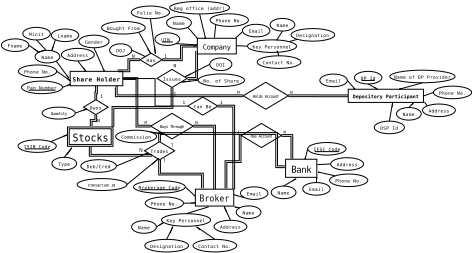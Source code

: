 <?xml version="1.0" encoding="UTF-8"?>
<dia:diagram xmlns:dia="http://www.lysator.liu.se/~alla/dia/">
  <dia:layer name="Background" visible="true" active="true">
    <dia:object type="Standard - Text" version="1" id="O0">
      <dia:attribute name="obj_pos">
        <dia:point val="13.567,24.612"/>
      </dia:attribute>
      <dia:attribute name="obj_bb">
        <dia:rectangle val="13.567,24.017;13.567,24.762"/>
      </dia:attribute>
      <dia:attribute name="text">
        <dia:composite type="text">
          <dia:attribute name="string">
            <dia:string>##</dia:string>
          </dia:attribute>
          <dia:attribute name="font">
            <dia:font family="sans" style="0" name="Helvetica"/>
          </dia:attribute>
          <dia:attribute name="height">
            <dia:real val="0.8"/>
          </dia:attribute>
          <dia:attribute name="pos">
            <dia:point val="13.567,24.612"/>
          </dia:attribute>
          <dia:attribute name="color">
            <dia:color val="#000000"/>
          </dia:attribute>
          <dia:attribute name="alignment">
            <dia:enum val="0"/>
          </dia:attribute>
        </dia:composite>
      </dia:attribute>
      <dia:attribute name="valign">
        <dia:enum val="3"/>
      </dia:attribute>
    </dia:object>
    <dia:object type="Standard - Text" version="1" id="O1">
      <dia:attribute name="obj_pos">
        <dia:point val="13.65,20.192"/>
      </dia:attribute>
      <dia:attribute name="obj_bb">
        <dia:rectangle val="13.65,19.598;13.65,20.343"/>
      </dia:attribute>
      <dia:attribute name="text">
        <dia:composite type="text">
          <dia:attribute name="string">
            <dia:string>##</dia:string>
          </dia:attribute>
          <dia:attribute name="font">
            <dia:font family="sans" style="0" name="Helvetica"/>
          </dia:attribute>
          <dia:attribute name="height">
            <dia:real val="0.8"/>
          </dia:attribute>
          <dia:attribute name="pos">
            <dia:point val="13.65,20.192"/>
          </dia:attribute>
          <dia:attribute name="color">
            <dia:color val="#000000"/>
          </dia:attribute>
          <dia:attribute name="alignment">
            <dia:enum val="0"/>
          </dia:attribute>
        </dia:composite>
      </dia:attribute>
      <dia:attribute name="valign">
        <dia:enum val="3"/>
      </dia:attribute>
    </dia:object>
    <dia:object type="Standard - Text" version="1" id="O2">
      <dia:attribute name="obj_pos">
        <dia:point val="14.817,20.526"/>
      </dia:attribute>
      <dia:attribute name="obj_bb">
        <dia:rectangle val="14.817,19.931;14.817,20.676"/>
      </dia:attribute>
      <dia:attribute name="text">
        <dia:composite type="text">
          <dia:attribute name="string">
            <dia:string>##</dia:string>
          </dia:attribute>
          <dia:attribute name="font">
            <dia:font family="sans" style="0" name="Helvetica"/>
          </dia:attribute>
          <dia:attribute name="height">
            <dia:real val="0.8"/>
          </dia:attribute>
          <dia:attribute name="pos">
            <dia:point val="14.817,20.526"/>
          </dia:attribute>
          <dia:attribute name="color">
            <dia:color val="#000000"/>
          </dia:attribute>
          <dia:attribute name="alignment">
            <dia:enum val="0"/>
          </dia:attribute>
        </dia:composite>
      </dia:attribute>
      <dia:attribute name="valign">
        <dia:enum val="3"/>
      </dia:attribute>
    </dia:object>
    <dia:object type="Standard - Text" version="1" id="O3">
      <dia:attribute name="obj_pos">
        <dia:point val="13.511,20.384"/>
      </dia:attribute>
      <dia:attribute name="obj_bb">
        <dia:rectangle val="13.511,19.789;13.511,20.534"/>
      </dia:attribute>
      <dia:attribute name="text">
        <dia:composite type="text">
          <dia:attribute name="string">
            <dia:string>##</dia:string>
          </dia:attribute>
          <dia:attribute name="font">
            <dia:font family="sans" style="0" name="Helvetica"/>
          </dia:attribute>
          <dia:attribute name="height">
            <dia:real val="0.8"/>
          </dia:attribute>
          <dia:attribute name="pos">
            <dia:point val="13.511,20.384"/>
          </dia:attribute>
          <dia:attribute name="color">
            <dia:color val="#000000"/>
          </dia:attribute>
          <dia:attribute name="alignment">
            <dia:enum val="0"/>
          </dia:attribute>
        </dia:composite>
      </dia:attribute>
      <dia:attribute name="valign">
        <dia:enum val="3"/>
      </dia:attribute>
    </dia:object>
    <dia:object type="Standard - Text" version="1" id="O4">
      <dia:attribute name="obj_pos">
        <dia:point val="13.567,20.387"/>
      </dia:attribute>
      <dia:attribute name="obj_bb">
        <dia:rectangle val="13.567,19.792;13.567,20.537"/>
      </dia:attribute>
      <dia:attribute name="text">
        <dia:composite type="text">
          <dia:attribute name="string">
            <dia:string>##</dia:string>
          </dia:attribute>
          <dia:attribute name="font">
            <dia:font family="sans" style="0" name="Helvetica"/>
          </dia:attribute>
          <dia:attribute name="height">
            <dia:real val="0.8"/>
          </dia:attribute>
          <dia:attribute name="pos">
            <dia:point val="13.567,20.387"/>
          </dia:attribute>
          <dia:attribute name="color">
            <dia:color val="#000000"/>
          </dia:attribute>
          <dia:attribute name="alignment">
            <dia:enum val="0"/>
          </dia:attribute>
        </dia:composite>
      </dia:attribute>
      <dia:attribute name="valign">
        <dia:enum val="3"/>
      </dia:attribute>
    </dia:object>
    <dia:object type="Standard - Text" version="1" id="O5">
      <dia:attribute name="obj_pos">
        <dia:point val="12.394,6.204"/>
      </dia:attribute>
      <dia:attribute name="obj_bb">
        <dia:rectangle val="12.394,5.609;12.394,6.354"/>
      </dia:attribute>
      <dia:attribute name="text">
        <dia:composite type="text">
          <dia:attribute name="string">
            <dia:string>##</dia:string>
          </dia:attribute>
          <dia:attribute name="font">
            <dia:font family="sans" style="0" name="Helvetica"/>
          </dia:attribute>
          <dia:attribute name="height">
            <dia:real val="0.8"/>
          </dia:attribute>
          <dia:attribute name="pos">
            <dia:point val="12.394,6.204"/>
          </dia:attribute>
          <dia:attribute name="color">
            <dia:color val="#000000"/>
          </dia:attribute>
          <dia:attribute name="alignment">
            <dia:enum val="0"/>
          </dia:attribute>
        </dia:composite>
      </dia:attribute>
      <dia:attribute name="valign">
        <dia:enum val="3"/>
      </dia:attribute>
    </dia:object>
    <dia:object type="ER - Entity" version="0" id="O6">
      <dia:attribute name="obj_pos">
        <dia:point val="10.209,20.085"/>
      </dia:attribute>
      <dia:attribute name="obj_bb">
        <dia:rectangle val="10.159,20.035;16.759,22.899"/>
      </dia:attribute>
      <dia:attribute name="elem_corner">
        <dia:point val="10.209,20.085"/>
      </dia:attribute>
      <dia:attribute name="elem_width">
        <dia:real val="6.5"/>
      </dia:attribute>
      <dia:attribute name="elem_height">
        <dia:real val="2.764"/>
      </dia:attribute>
      <dia:attribute name="border_width">
        <dia:real val="0.1"/>
      </dia:attribute>
      <dia:attribute name="border_color">
        <dia:color val="#000000"/>
      </dia:attribute>
      <dia:attribute name="inner_color">
        <dia:color val="#ffffff"/>
      </dia:attribute>
      <dia:attribute name="name">
        <dia:string>#Stocks#</dia:string>
      </dia:attribute>
      <dia:attribute name="weak">
        <dia:boolean val="true"/>
      </dia:attribute>
      <dia:attribute name="associative">
        <dia:boolean val="false"/>
      </dia:attribute>
      <dia:attribute name="font">
        <dia:font family="monospace" style="0" name="Courier"/>
      </dia:attribute>
      <dia:attribute name="font_height">
        <dia:real val="1.764"/>
      </dia:attribute>
    </dia:object>
    <dia:object type="ER - Entity" version="0" id="O7">
      <dia:attribute name="obj_pos">
        <dia:point val="10.595,12.137"/>
      </dia:attribute>
      <dia:attribute name="obj_bb">
        <dia:rectangle val="10.545,12.087;18.165,14.245"/>
      </dia:attribute>
      <dia:attribute name="elem_corner">
        <dia:point val="10.595,12.137"/>
      </dia:attribute>
      <dia:attribute name="elem_width">
        <dia:real val="7.52"/>
      </dia:attribute>
      <dia:attribute name="elem_height">
        <dia:real val="2.058"/>
      </dia:attribute>
      <dia:attribute name="border_width">
        <dia:real val="0.1"/>
      </dia:attribute>
      <dia:attribute name="border_color">
        <dia:color val="#000000"/>
      </dia:attribute>
      <dia:attribute name="inner_color">
        <dia:color val="#ffffff"/>
      </dia:attribute>
      <dia:attribute name="name">
        <dia:string>#Share Holder#</dia:string>
      </dia:attribute>
      <dia:attribute name="weak">
        <dia:boolean val="false"/>
      </dia:attribute>
      <dia:attribute name="associative">
        <dia:boolean val="false"/>
      </dia:attribute>
      <dia:attribute name="font">
        <dia:font family="monospace" style="80" name="Courier-Bold"/>
      </dia:attribute>
      <dia:attribute name="font_height">
        <dia:real val="1.058"/>
      </dia:attribute>
    </dia:object>
    <dia:object type="ER - Entity" version="0" id="O8">
      <dia:attribute name="obj_pos">
        <dia:point val="28.761,7.415"/>
      </dia:attribute>
      <dia:attribute name="obj_bb">
        <dia:rectangle val="28.711,7.365;34.376,9.699"/>
      </dia:attribute>
      <dia:attribute name="elem_corner">
        <dia:point val="28.761,7.415"/>
      </dia:attribute>
      <dia:attribute name="elem_width">
        <dia:real val="5.565"/>
      </dia:attribute>
      <dia:attribute name="elem_height">
        <dia:real val="2.235"/>
      </dia:attribute>
      <dia:attribute name="border_width">
        <dia:real val="0.1"/>
      </dia:attribute>
      <dia:attribute name="border_color">
        <dia:color val="#000000"/>
      </dia:attribute>
      <dia:attribute name="inner_color">
        <dia:color val="#ffffff"/>
      </dia:attribute>
      <dia:attribute name="name">
        <dia:string>#Company#</dia:string>
      </dia:attribute>
      <dia:attribute name="weak">
        <dia:boolean val="false"/>
      </dia:attribute>
      <dia:attribute name="associative">
        <dia:boolean val="false"/>
      </dia:attribute>
      <dia:attribute name="font">
        <dia:font family="monospace" style="0" name="Courier"/>
      </dia:attribute>
      <dia:attribute name="font_height">
        <dia:real val="1.235"/>
      </dia:attribute>
    </dia:object>
    <dia:object type="ER - Entity" version="0" id="O9">
      <dia:attribute name="obj_pos">
        <dia:point val="41.372,24.692"/>
      </dia:attribute>
      <dia:attribute name="obj_bb">
        <dia:rectangle val="41.322,24.642;45.882,27.33"/>
      </dia:attribute>
      <dia:attribute name="elem_corner">
        <dia:point val="41.372,24.692"/>
      </dia:attribute>
      <dia:attribute name="elem_width">
        <dia:real val="4.46"/>
      </dia:attribute>
      <dia:attribute name="elem_height">
        <dia:real val="2.587"/>
      </dia:attribute>
      <dia:attribute name="border_width">
        <dia:real val="0.1"/>
      </dia:attribute>
      <dia:attribute name="border_color">
        <dia:color val="#000000"/>
      </dia:attribute>
      <dia:attribute name="inner_color">
        <dia:color val="#ffffff"/>
      </dia:attribute>
      <dia:attribute name="name">
        <dia:string>#Bank#</dia:string>
      </dia:attribute>
      <dia:attribute name="weak">
        <dia:boolean val="false"/>
      </dia:attribute>
      <dia:attribute name="associative">
        <dia:boolean val="false"/>
      </dia:attribute>
      <dia:attribute name="font">
        <dia:font family="monospace" style="0" name="Courier"/>
      </dia:attribute>
      <dia:attribute name="font_height">
        <dia:real val="1.587"/>
      </dia:attribute>
    </dia:object>
    <dia:object type="ER - Entity" version="0" id="O10">
      <dia:attribute name="obj_pos">
        <dia:point val="50.317,14.693"/>
      </dia:attribute>
      <dia:attribute name="obj_bb">
        <dia:rectangle val="50.267,14.643;61.117,16.624"/>
      </dia:attribute>
      <dia:attribute name="elem_corner">
        <dia:point val="50.317,14.693"/>
      </dia:attribute>
      <dia:attribute name="elem_width">
        <dia:real val="10.75"/>
      </dia:attribute>
      <dia:attribute name="elem_height">
        <dia:real val="1.882"/>
      </dia:attribute>
      <dia:attribute name="border_width">
        <dia:real val="0.1"/>
      </dia:attribute>
      <dia:attribute name="border_color">
        <dia:color val="#000000"/>
      </dia:attribute>
      <dia:attribute name="inner_color">
        <dia:color val="#ffffff"/>
      </dia:attribute>
      <dia:attribute name="name">
        <dia:string>#Depository Participant#</dia:string>
      </dia:attribute>
      <dia:attribute name="weak">
        <dia:boolean val="false"/>
      </dia:attribute>
      <dia:attribute name="associative">
        <dia:boolean val="false"/>
      </dia:attribute>
      <dia:attribute name="font">
        <dia:font family="monospace" style="80" name="Courier-Bold"/>
      </dia:attribute>
      <dia:attribute name="font_height">
        <dia:real val="0.882"/>
      </dia:attribute>
    </dia:object>
    <dia:object type="ER - Entity" version="0" id="O11">
      <dia:attribute name="obj_pos">
        <dia:point val="28.483,28.97"/>
      </dia:attribute>
      <dia:attribute name="obj_bb">
        <dia:rectangle val="28.433,28.92;34.014,31.431"/>
      </dia:attribute>
      <dia:attribute name="elem_corner">
        <dia:point val="28.483,28.97"/>
      </dia:attribute>
      <dia:attribute name="elem_width">
        <dia:real val="5.48"/>
      </dia:attribute>
      <dia:attribute name="elem_height">
        <dia:real val="2.411"/>
      </dia:attribute>
      <dia:attribute name="border_width">
        <dia:real val="0.1"/>
      </dia:attribute>
      <dia:attribute name="border_color">
        <dia:color val="#000000"/>
      </dia:attribute>
      <dia:attribute name="inner_color">
        <dia:color val="#ffffff"/>
      </dia:attribute>
      <dia:attribute name="name">
        <dia:string>#Broker#</dia:string>
      </dia:attribute>
      <dia:attribute name="weak">
        <dia:boolean val="false"/>
      </dia:attribute>
      <dia:attribute name="associative">
        <dia:boolean val="false"/>
      </dia:attribute>
      <dia:attribute name="font">
        <dia:font family="monospace" style="0" name="Courier"/>
      </dia:attribute>
      <dia:attribute name="font_height">
        <dia:real val="1.411"/>
      </dia:attribute>
    </dia:object>
    <dia:object type="ER - Attribute" version="0" id="O12">
      <dia:attribute name="obj_pos">
        <dia:point val="5.578,9.137"/>
      </dia:attribute>
      <dia:attribute name="obj_bb">
        <dia:rectangle val="5.528,9.087;9.168,10.987"/>
      </dia:attribute>
      <dia:attribute name="elem_corner">
        <dia:point val="5.578,9.137"/>
      </dia:attribute>
      <dia:attribute name="elem_width">
        <dia:real val="3.54"/>
      </dia:attribute>
      <dia:attribute name="elem_height">
        <dia:real val="1.8"/>
      </dia:attribute>
      <dia:attribute name="border_width">
        <dia:real val="0.1"/>
      </dia:attribute>
      <dia:attribute name="border_color">
        <dia:color val="#000000"/>
      </dia:attribute>
      <dia:attribute name="inner_color">
        <dia:color val="#ffffff"/>
      </dia:attribute>
      <dia:attribute name="name">
        <dia:string>#Name#</dia:string>
      </dia:attribute>
      <dia:attribute name="key">
        <dia:boolean val="false"/>
      </dia:attribute>
      <dia:attribute name="weak_key">
        <dia:boolean val="false"/>
      </dia:attribute>
      <dia:attribute name="derived">
        <dia:boolean val="false"/>
      </dia:attribute>
      <dia:attribute name="multivalued">
        <dia:boolean val="false"/>
      </dia:attribute>
      <dia:attribute name="font">
        <dia:font family="monospace" style="0" name="Courier"/>
      </dia:attribute>
      <dia:attribute name="font_height">
        <dia:real val="0.8"/>
      </dia:attribute>
    </dia:object>
    <dia:object type="ER - Attribute" version="0" id="O13">
      <dia:attribute name="obj_pos">
        <dia:point val="9.34,8.856"/>
      </dia:attribute>
      <dia:attribute name="obj_bb">
        <dia:rectangle val="9.29,8.806;14.085,10.706"/>
      </dia:attribute>
      <dia:attribute name="elem_corner">
        <dia:point val="9.34,8.856"/>
      </dia:attribute>
      <dia:attribute name="elem_width">
        <dia:real val="4.695"/>
      </dia:attribute>
      <dia:attribute name="elem_height">
        <dia:real val="1.8"/>
      </dia:attribute>
      <dia:attribute name="border_width">
        <dia:real val="0.1"/>
      </dia:attribute>
      <dia:attribute name="border_color">
        <dia:color val="#000000"/>
      </dia:attribute>
      <dia:attribute name="inner_color">
        <dia:color val="#ffffff"/>
      </dia:attribute>
      <dia:attribute name="name">
        <dia:string>#Address#</dia:string>
      </dia:attribute>
      <dia:attribute name="key">
        <dia:boolean val="false"/>
      </dia:attribute>
      <dia:attribute name="weak_key">
        <dia:boolean val="false"/>
      </dia:attribute>
      <dia:attribute name="derived">
        <dia:boolean val="false"/>
      </dia:attribute>
      <dia:attribute name="multivalued">
        <dia:boolean val="false"/>
      </dia:attribute>
      <dia:attribute name="font">
        <dia:font family="monospace" style="0" name="Courier"/>
      </dia:attribute>
      <dia:attribute name="font_height">
        <dia:real val="0.8"/>
      </dia:attribute>
    </dia:object>
    <dia:object type="ER - Attribute" version="0" id="O14">
      <dia:attribute name="obj_pos">
        <dia:point val="3.206,11.225"/>
      </dia:attribute>
      <dia:attribute name="obj_bb">
        <dia:rectangle val="3.156,11.175;8.721,13.075"/>
      </dia:attribute>
      <dia:attribute name="elem_corner">
        <dia:point val="3.206,11.225"/>
      </dia:attribute>
      <dia:attribute name="elem_width">
        <dia:real val="5.465"/>
      </dia:attribute>
      <dia:attribute name="elem_height">
        <dia:real val="1.8"/>
      </dia:attribute>
      <dia:attribute name="border_width">
        <dia:real val="0.1"/>
      </dia:attribute>
      <dia:attribute name="border_color">
        <dia:color val="#000000"/>
      </dia:attribute>
      <dia:attribute name="inner_color">
        <dia:color val="#ffffff"/>
      </dia:attribute>
      <dia:attribute name="name">
        <dia:string>#Phone No.#</dia:string>
      </dia:attribute>
      <dia:attribute name="key">
        <dia:boolean val="false"/>
      </dia:attribute>
      <dia:attribute name="weak_key">
        <dia:boolean val="false"/>
      </dia:attribute>
      <dia:attribute name="derived">
        <dia:boolean val="false"/>
      </dia:attribute>
      <dia:attribute name="multivalued">
        <dia:boolean val="false"/>
      </dia:attribute>
      <dia:attribute name="font">
        <dia:font family="monospace" style="0" name="Courier"/>
      </dia:attribute>
      <dia:attribute name="font_height">
        <dia:real val="0.8"/>
      </dia:attribute>
    </dia:object>
    <dia:object type="ER - Attribute" version="0" id="O15">
      <dia:attribute name="obj_pos">
        <dia:point val="11.836,6.967"/>
      </dia:attribute>
      <dia:attribute name="obj_bb">
        <dia:rectangle val="11.786,6.917;16.196,8.817"/>
      </dia:attribute>
      <dia:attribute name="elem_corner">
        <dia:point val="11.836,6.967"/>
      </dia:attribute>
      <dia:attribute name="elem_width">
        <dia:real val="4.31"/>
      </dia:attribute>
      <dia:attribute name="elem_height">
        <dia:real val="1.8"/>
      </dia:attribute>
      <dia:attribute name="border_width">
        <dia:real val="0.1"/>
      </dia:attribute>
      <dia:attribute name="border_color">
        <dia:color val="#000000"/>
      </dia:attribute>
      <dia:attribute name="inner_color">
        <dia:color val="#ffffff"/>
      </dia:attribute>
      <dia:attribute name="name">
        <dia:string>#Gender#</dia:string>
      </dia:attribute>
      <dia:attribute name="key">
        <dia:boolean val="false"/>
      </dia:attribute>
      <dia:attribute name="weak_key">
        <dia:boolean val="false"/>
      </dia:attribute>
      <dia:attribute name="derived">
        <dia:boolean val="false"/>
      </dia:attribute>
      <dia:attribute name="multivalued">
        <dia:boolean val="false"/>
      </dia:attribute>
      <dia:attribute name="font">
        <dia:font family="monospace" style="0" name="Courier"/>
      </dia:attribute>
      <dia:attribute name="font_height">
        <dia:real val="0.8"/>
      </dia:attribute>
    </dia:object>
    <dia:object type="ER - Attribute" version="0" id="O16">
      <dia:attribute name="obj_pos">
        <dia:point val="3.65,13.526"/>
      </dia:attribute>
      <dia:attribute name="obj_bb">
        <dia:rectangle val="3.6,13.476;9.55,15.376"/>
      </dia:attribute>
      <dia:attribute name="elem_corner">
        <dia:point val="3.65,13.526"/>
      </dia:attribute>
      <dia:attribute name="elem_width">
        <dia:real val="5.85"/>
      </dia:attribute>
      <dia:attribute name="elem_height">
        <dia:real val="1.8"/>
      </dia:attribute>
      <dia:attribute name="border_width">
        <dia:real val="0.1"/>
      </dia:attribute>
      <dia:attribute name="border_color">
        <dia:color val="#000000"/>
      </dia:attribute>
      <dia:attribute name="inner_color">
        <dia:color val="#ffffff"/>
      </dia:attribute>
      <dia:attribute name="name">
        <dia:string>#Pan Number#</dia:string>
      </dia:attribute>
      <dia:attribute name="key">
        <dia:boolean val="true"/>
      </dia:attribute>
      <dia:attribute name="weak_key">
        <dia:boolean val="false"/>
      </dia:attribute>
      <dia:attribute name="derived">
        <dia:boolean val="false"/>
      </dia:attribute>
      <dia:attribute name="multivalued">
        <dia:boolean val="false"/>
      </dia:attribute>
      <dia:attribute name="font">
        <dia:font family="monospace" style="0" name="Courier"/>
      </dia:attribute>
      <dia:attribute name="font_height">
        <dia:real val="0.8"/>
      </dia:attribute>
    </dia:object>
    <dia:object type="Database - Compound" version="0" id="O17">
      <dia:attribute name="obj_pos">
        <dia:point val="8.6,10.673"/>
      </dia:attribute>
      <dia:attribute name="obj_bb">
        <dia:rectangle val="8.6,10.673;10.412,13.137"/>
      </dia:attribute>
      <dia:attribute name="comp_points">
        <dia:point val="10.412,13.137"/>
        <dia:point val="8.6,10.673"/>
        <dia:point val="10.126,12.693"/>
      </dia:attribute>
      <dia:attribute name="line_width">
        <dia:real val="0.1"/>
      </dia:attribute>
      <dia:attribute name="line_color">
        <dia:color val="#000000"/>
      </dia:attribute>
      <dia:connections>
        <dia:connection handle="1" to="O12" connection="7"/>
      </dia:connections>
    </dia:object>
    <dia:object type="Database - Compound" version="0" id="O18">
      <dia:attribute name="obj_pos">
        <dia:point val="8.671,12.125"/>
      </dia:attribute>
      <dia:attribute name="obj_bb">
        <dia:rectangle val="8.671,12.125;10.65,13.503"/>
      </dia:attribute>
      <dia:attribute name="comp_points">
        <dia:point val="10.65,13.503"/>
        <dia:point val="8.671,12.125"/>
        <dia:point val="10.15,13.165"/>
      </dia:attribute>
      <dia:attribute name="line_width">
        <dia:real val="0.1"/>
      </dia:attribute>
      <dia:attribute name="line_color">
        <dia:color val="#000000"/>
      </dia:attribute>
      <dia:connections>
        <dia:connection handle="1" to="O14" connection="4"/>
      </dia:connections>
    </dia:object>
    <dia:object type="Database - Compound" version="0" id="O19">
      <dia:attribute name="obj_pos">
        <dia:point val="9.5,13.97"/>
      </dia:attribute>
      <dia:attribute name="obj_bb">
        <dia:rectangle val="9.5,13.97;10.65,14.426"/>
      </dia:attribute>
      <dia:attribute name="comp_points">
        <dia:point val="10.65,13.97"/>
        <dia:point val="9.5,14.426"/>
        <dia:point val="10.15,14.22"/>
      </dia:attribute>
      <dia:attribute name="line_width">
        <dia:real val="0.1"/>
      </dia:attribute>
      <dia:attribute name="line_color">
        <dia:color val="#000000"/>
      </dia:attribute>
      <dia:connections>
        <dia:connection handle="1" to="O16" connection="4"/>
      </dia:connections>
    </dia:object>
    <dia:object type="ER - Attribute" version="0" id="O20">
      <dia:attribute name="obj_pos">
        <dia:point val="0.765,7.5"/>
      </dia:attribute>
      <dia:attribute name="obj_bb">
        <dia:rectangle val="0.715,7.45;4.74,9.35"/>
      </dia:attribute>
      <dia:attribute name="elem_corner">
        <dia:point val="0.765,7.5"/>
      </dia:attribute>
      <dia:attribute name="elem_width">
        <dia:real val="3.925"/>
      </dia:attribute>
      <dia:attribute name="elem_height">
        <dia:real val="1.8"/>
      </dia:attribute>
      <dia:attribute name="border_width">
        <dia:real val="0.1"/>
      </dia:attribute>
      <dia:attribute name="border_color">
        <dia:color val="#000000"/>
      </dia:attribute>
      <dia:attribute name="inner_color">
        <dia:color val="#ffffff"/>
      </dia:attribute>
      <dia:attribute name="name">
        <dia:string>#Fname#</dia:string>
      </dia:attribute>
      <dia:attribute name="key">
        <dia:boolean val="false"/>
      </dia:attribute>
      <dia:attribute name="weak_key">
        <dia:boolean val="false"/>
      </dia:attribute>
      <dia:attribute name="derived">
        <dia:boolean val="false"/>
      </dia:attribute>
      <dia:attribute name="multivalued">
        <dia:boolean val="false"/>
      </dia:attribute>
      <dia:attribute name="font">
        <dia:font family="monospace" style="0" name="Courier"/>
      </dia:attribute>
      <dia:attribute name="font_height">
        <dia:real val="0.8"/>
      </dia:attribute>
    </dia:object>
    <dia:object type="ER - Attribute" version="0" id="O21">
      <dia:attribute name="obj_pos">
        <dia:point val="7.908,6.085"/>
      </dia:attribute>
      <dia:attribute name="obj_bb">
        <dia:rectangle val="7.858,6.035;11.883,7.935"/>
      </dia:attribute>
      <dia:attribute name="elem_corner">
        <dia:point val="7.908,6.085"/>
      </dia:attribute>
      <dia:attribute name="elem_width">
        <dia:real val="3.925"/>
      </dia:attribute>
      <dia:attribute name="elem_height">
        <dia:real val="1.8"/>
      </dia:attribute>
      <dia:attribute name="border_width">
        <dia:real val="0.1"/>
      </dia:attribute>
      <dia:attribute name="border_color">
        <dia:color val="#000000"/>
      </dia:attribute>
      <dia:attribute name="inner_color">
        <dia:color val="#ffffff"/>
      </dia:attribute>
      <dia:attribute name="name">
        <dia:string>#Lname#</dia:string>
      </dia:attribute>
      <dia:attribute name="key">
        <dia:boolean val="false"/>
      </dia:attribute>
      <dia:attribute name="weak_key">
        <dia:boolean val="false"/>
      </dia:attribute>
      <dia:attribute name="derived">
        <dia:boolean val="false"/>
      </dia:attribute>
      <dia:attribute name="multivalued">
        <dia:boolean val="false"/>
      </dia:attribute>
      <dia:attribute name="font">
        <dia:font family="monospace" style="0" name="Courier"/>
      </dia:attribute>
      <dia:attribute name="font_height">
        <dia:real val="0.8"/>
      </dia:attribute>
    </dia:object>
    <dia:object type="ER - Attribute" version="0" id="O22">
      <dia:attribute name="obj_pos">
        <dia:point val="3.83,5.853"/>
      </dia:attribute>
      <dia:attribute name="obj_bb">
        <dia:rectangle val="3.78,5.803;7.805,7.703"/>
      </dia:attribute>
      <dia:attribute name="elem_corner">
        <dia:point val="3.83,5.853"/>
      </dia:attribute>
      <dia:attribute name="elem_width">
        <dia:real val="3.925"/>
      </dia:attribute>
      <dia:attribute name="elem_height">
        <dia:real val="1.8"/>
      </dia:attribute>
      <dia:attribute name="border_width">
        <dia:real val="0.1"/>
      </dia:attribute>
      <dia:attribute name="border_color">
        <dia:color val="#000000"/>
      </dia:attribute>
      <dia:attribute name="inner_color">
        <dia:color val="#ffffff"/>
      </dia:attribute>
      <dia:attribute name="name">
        <dia:string>#Minit#</dia:string>
      </dia:attribute>
      <dia:attribute name="key">
        <dia:boolean val="false"/>
      </dia:attribute>
      <dia:attribute name="weak_key">
        <dia:boolean val="false"/>
      </dia:attribute>
      <dia:attribute name="derived">
        <dia:boolean val="false"/>
      </dia:attribute>
      <dia:attribute name="multivalued">
        <dia:boolean val="false"/>
      </dia:attribute>
      <dia:attribute name="font">
        <dia:font family="monospace" style="0" name="Courier"/>
      </dia:attribute>
      <dia:attribute name="font_height">
        <dia:real val="0.8"/>
      </dia:attribute>
    </dia:object>
    <dia:object type="Database - Compound" version="0" id="O23">
      <dia:attribute name="obj_pos">
        <dia:point val="4.69,8.4"/>
      </dia:attribute>
      <dia:attribute name="obj_bb">
        <dia:rectangle val="4.69,8.4;6.153,9.444"/>
      </dia:attribute>
      <dia:attribute name="comp_points">
        <dia:point val="6.153,9.444"/>
        <dia:point val="4.69,8.4"/>
        <dia:point val="5.42,8.928"/>
      </dia:attribute>
      <dia:attribute name="line_width">
        <dia:real val="0.1"/>
      </dia:attribute>
      <dia:attribute name="line_color">
        <dia:color val="#000000"/>
      </dia:attribute>
      <dia:connections>
        <dia:connection handle="1" to="O20" connection="4"/>
      </dia:connections>
    </dia:object>
    <dia:object type="Database - Compound" version="0" id="O24">
      <dia:attribute name="obj_pos">
        <dia:point val="5.792,7.653"/>
      </dia:attribute>
      <dia:attribute name="obj_bb">
        <dia:rectangle val="5.792,7.653;7.108,9.401"/>
      </dia:attribute>
      <dia:attribute name="comp_points">
        <dia:point val="7.108,9.075"/>
        <dia:point val="5.792,7.653"/>
        <dia:point val="6.097,9.401"/>
      </dia:attribute>
      <dia:attribute name="line_width">
        <dia:real val="0.1"/>
      </dia:attribute>
      <dia:attribute name="line_color">
        <dia:color val="#000000"/>
      </dia:attribute>
      <dia:connections>
        <dia:connection handle="1" to="O22" connection="6"/>
        <dia:connection handle="2" to="O12" connection="0"/>
      </dia:connections>
    </dia:object>
    <dia:object type="Database - Compound" version="0" id="O25">
      <dia:attribute name="obj_pos">
        <dia:point val="7.964,7.621"/>
      </dia:attribute>
      <dia:attribute name="obj_bb">
        <dia:rectangle val="7.964,7.621;8.483,9.196"/>
      </dia:attribute>
      <dia:attribute name="comp_points">
        <dia:point val="7.964,9.196"/>
        <dia:point val="8.483,7.621"/>
        <dia:point val="8.185,8.575"/>
      </dia:attribute>
      <dia:attribute name="line_width">
        <dia:real val="0.1"/>
      </dia:attribute>
      <dia:attribute name="line_color">
        <dia:color val="#000000"/>
      </dia:attribute>
      <dia:connections>
        <dia:connection handle="1" to="O21" connection="5"/>
      </dia:connections>
    </dia:object>
    <dia:object type="ER - Attribute" version="0" id="O26">
      <dia:attribute name="obj_pos">
        <dia:point val="24.817,2.137"/>
      </dia:attribute>
      <dia:attribute name="obj_bb">
        <dia:rectangle val="24.767,2.087;33.412,3.987"/>
      </dia:attribute>
      <dia:attribute name="elem_corner">
        <dia:point val="24.817,2.137"/>
      </dia:attribute>
      <dia:attribute name="elem_width">
        <dia:real val="8.545"/>
      </dia:attribute>
      <dia:attribute name="elem_height">
        <dia:real val="1.8"/>
      </dia:attribute>
      <dia:attribute name="border_width">
        <dia:real val="0.1"/>
      </dia:attribute>
      <dia:attribute name="border_color">
        <dia:color val="#000000"/>
      </dia:attribute>
      <dia:attribute name="inner_color">
        <dia:color val="#ffffff"/>
      </dia:attribute>
      <dia:attribute name="name">
        <dia:string>#Reg office (addr)#</dia:string>
      </dia:attribute>
      <dia:attribute name="key">
        <dia:boolean val="false"/>
      </dia:attribute>
      <dia:attribute name="weak_key">
        <dia:boolean val="false"/>
      </dia:attribute>
      <dia:attribute name="derived">
        <dia:boolean val="false"/>
      </dia:attribute>
      <dia:attribute name="multivalued">
        <dia:boolean val="false"/>
      </dia:attribute>
      <dia:attribute name="font">
        <dia:font family="monospace" style="0" name="Courier"/>
      </dia:attribute>
      <dia:attribute name="font_height">
        <dia:real val="0.8"/>
      </dia:attribute>
    </dia:object>
    <dia:object type="ER - Attribute" version="0" id="O27">
      <dia:attribute name="obj_pos">
        <dia:point val="30.595,3.915"/>
      </dia:attribute>
      <dia:attribute name="obj_bb">
        <dia:rectangle val="30.545,3.865;36.11,5.765"/>
      </dia:attribute>
      <dia:attribute name="elem_corner">
        <dia:point val="30.595,3.915"/>
      </dia:attribute>
      <dia:attribute name="elem_width">
        <dia:real val="5.465"/>
      </dia:attribute>
      <dia:attribute name="elem_height">
        <dia:real val="1.8"/>
      </dia:attribute>
      <dia:attribute name="border_width">
        <dia:real val="0.1"/>
      </dia:attribute>
      <dia:attribute name="border_color">
        <dia:color val="#000000"/>
      </dia:attribute>
      <dia:attribute name="inner_color">
        <dia:color val="#ffffff"/>
      </dia:attribute>
      <dia:attribute name="name">
        <dia:string>#Phone No.#</dia:string>
      </dia:attribute>
      <dia:attribute name="key">
        <dia:boolean val="false"/>
      </dia:attribute>
      <dia:attribute name="weak_key">
        <dia:boolean val="false"/>
      </dia:attribute>
      <dia:attribute name="derived">
        <dia:boolean val="false"/>
      </dia:attribute>
      <dia:attribute name="multivalued">
        <dia:boolean val="false"/>
      </dia:attribute>
      <dia:attribute name="font">
        <dia:font family="monospace" style="0" name="Courier"/>
      </dia:attribute>
      <dia:attribute name="font_height">
        <dia:real val="0.8"/>
      </dia:attribute>
    </dia:object>
    <dia:object type="ER - Attribute" version="0" id="O28">
      <dia:attribute name="obj_pos">
        <dia:point val="35.206,5.415"/>
      </dia:attribute>
      <dia:attribute name="obj_bb">
        <dia:rectangle val="35.156,5.365;39.181,7.265"/>
      </dia:attribute>
      <dia:attribute name="elem_corner">
        <dia:point val="35.206,5.415"/>
      </dia:attribute>
      <dia:attribute name="elem_width">
        <dia:real val="3.925"/>
      </dia:attribute>
      <dia:attribute name="elem_height">
        <dia:real val="1.8"/>
      </dia:attribute>
      <dia:attribute name="border_width">
        <dia:real val="0.1"/>
      </dia:attribute>
      <dia:attribute name="border_color">
        <dia:color val="#000000"/>
      </dia:attribute>
      <dia:attribute name="inner_color">
        <dia:color val="#ffffff"/>
      </dia:attribute>
      <dia:attribute name="name">
        <dia:string>#Email#</dia:string>
      </dia:attribute>
      <dia:attribute name="key">
        <dia:boolean val="false"/>
      </dia:attribute>
      <dia:attribute name="weak_key">
        <dia:boolean val="false"/>
      </dia:attribute>
      <dia:attribute name="derived">
        <dia:boolean val="false"/>
      </dia:attribute>
      <dia:attribute name="multivalued">
        <dia:boolean val="false"/>
      </dia:attribute>
      <dia:attribute name="font">
        <dia:font family="monospace" style="0" name="Courier"/>
      </dia:attribute>
      <dia:attribute name="font_height">
        <dia:real val="0.8"/>
      </dia:attribute>
    </dia:object>
    <dia:object type="ER - Attribute" version="0" id="O29">
      <dia:attribute name="obj_pos">
        <dia:point val="22.706,6.637"/>
      </dia:attribute>
      <dia:attribute name="obj_bb">
        <dia:rectangle val="22.656,6.587;26.296,8.487"/>
      </dia:attribute>
      <dia:attribute name="elem_corner">
        <dia:point val="22.706,6.637"/>
      </dia:attribute>
      <dia:attribute name="elem_width">
        <dia:real val="3.54"/>
      </dia:attribute>
      <dia:attribute name="elem_height">
        <dia:real val="1.8"/>
      </dia:attribute>
      <dia:attribute name="border_width">
        <dia:real val="0.1"/>
      </dia:attribute>
      <dia:attribute name="border_color">
        <dia:color val="#000000"/>
      </dia:attribute>
      <dia:attribute name="inner_color">
        <dia:color val="#ffffff"/>
      </dia:attribute>
      <dia:attribute name="name">
        <dia:string>#UIN #</dia:string>
      </dia:attribute>
      <dia:attribute name="key">
        <dia:boolean val="true"/>
      </dia:attribute>
      <dia:attribute name="weak_key">
        <dia:boolean val="false"/>
      </dia:attribute>
      <dia:attribute name="derived">
        <dia:boolean val="false"/>
      </dia:attribute>
      <dia:attribute name="multivalued">
        <dia:boolean val="false"/>
      </dia:attribute>
      <dia:attribute name="font">
        <dia:font family="monospace" style="0" name="Courier"/>
      </dia:attribute>
      <dia:attribute name="font_height">
        <dia:real val="0.8"/>
      </dia:attribute>
    </dia:object>
    <dia:object type="ER - Attribute" version="0" id="O30">
      <dia:attribute name="obj_pos">
        <dia:point val="24.372,4.304"/>
      </dia:attribute>
      <dia:attribute name="obj_bb">
        <dia:rectangle val="24.322,4.254;27.962,6.154"/>
      </dia:attribute>
      <dia:attribute name="elem_corner">
        <dia:point val="24.372,4.304"/>
      </dia:attribute>
      <dia:attribute name="elem_width">
        <dia:real val="3.54"/>
      </dia:attribute>
      <dia:attribute name="elem_height">
        <dia:real val="1.8"/>
      </dia:attribute>
      <dia:attribute name="border_width">
        <dia:real val="0.1"/>
      </dia:attribute>
      <dia:attribute name="border_color">
        <dia:color val="#000000"/>
      </dia:attribute>
      <dia:attribute name="inner_color">
        <dia:color val="#ffffff"/>
      </dia:attribute>
      <dia:attribute name="name">
        <dia:string>#Name#</dia:string>
      </dia:attribute>
      <dia:attribute name="key">
        <dia:boolean val="false"/>
      </dia:attribute>
      <dia:attribute name="weak_key">
        <dia:boolean val="false"/>
      </dia:attribute>
      <dia:attribute name="derived">
        <dia:boolean val="false"/>
      </dia:attribute>
      <dia:attribute name="multivalued">
        <dia:boolean val="false"/>
      </dia:attribute>
      <dia:attribute name="font">
        <dia:font family="monospace" style="0" name="Courier"/>
      </dia:attribute>
      <dia:attribute name="font_height">
        <dia:real val="0.8"/>
      </dia:attribute>
    </dia:object>
    <dia:object type="ER - Attribute" version="0" id="O31">
      <dia:attribute name="obj_pos">
        <dia:point val="39.15,4.581"/>
      </dia:attribute>
      <dia:attribute name="obj_bb">
        <dia:rectangle val="39.1,4.531;42.74,6.431"/>
      </dia:attribute>
      <dia:attribute name="elem_corner">
        <dia:point val="39.15,4.581"/>
      </dia:attribute>
      <dia:attribute name="elem_width">
        <dia:real val="3.54"/>
      </dia:attribute>
      <dia:attribute name="elem_height">
        <dia:real val="1.8"/>
      </dia:attribute>
      <dia:attribute name="border_width">
        <dia:real val="0.1"/>
      </dia:attribute>
      <dia:attribute name="border_color">
        <dia:color val="#000000"/>
      </dia:attribute>
      <dia:attribute name="inner_color">
        <dia:color val="#ffffff"/>
      </dia:attribute>
      <dia:attribute name="name">
        <dia:string>#Name#</dia:string>
      </dia:attribute>
      <dia:attribute name="key">
        <dia:boolean val="false"/>
      </dia:attribute>
      <dia:attribute name="weak_key">
        <dia:boolean val="false"/>
      </dia:attribute>
      <dia:attribute name="derived">
        <dia:boolean val="false"/>
      </dia:attribute>
      <dia:attribute name="multivalued">
        <dia:boolean val="false"/>
      </dia:attribute>
      <dia:attribute name="font">
        <dia:font family="monospace" style="0" name="Courier"/>
      </dia:attribute>
      <dia:attribute name="font_height">
        <dia:real val="0.8"/>
      </dia:attribute>
    </dia:object>
    <dia:object type="ER - Attribute" version="0" id="O32">
      <dia:attribute name="obj_pos">
        <dia:point val="42.15,6.026"/>
      </dia:attribute>
      <dia:attribute name="obj_bb">
        <dia:rectangle val="42.1,5.976;48.435,7.876"/>
      </dia:attribute>
      <dia:attribute name="elem_corner">
        <dia:point val="42.15,6.026"/>
      </dia:attribute>
      <dia:attribute name="elem_width">
        <dia:real val="6.235"/>
      </dia:attribute>
      <dia:attribute name="elem_height">
        <dia:real val="1.8"/>
      </dia:attribute>
      <dia:attribute name="border_width">
        <dia:real val="0.1"/>
      </dia:attribute>
      <dia:attribute name="border_color">
        <dia:color val="#000000"/>
      </dia:attribute>
      <dia:attribute name="inner_color">
        <dia:color val="#ffffff"/>
      </dia:attribute>
      <dia:attribute name="name">
        <dia:string>#Designation#</dia:string>
      </dia:attribute>
      <dia:attribute name="key">
        <dia:boolean val="false"/>
      </dia:attribute>
      <dia:attribute name="weak_key">
        <dia:boolean val="false"/>
      </dia:attribute>
      <dia:attribute name="derived">
        <dia:boolean val="false"/>
      </dia:attribute>
      <dia:attribute name="multivalued">
        <dia:boolean val="false"/>
      </dia:attribute>
      <dia:attribute name="font">
        <dia:font family="monospace" style="0" name="Courier"/>
      </dia:attribute>
      <dia:attribute name="font_height">
        <dia:real val="0.8"/>
      </dia:attribute>
    </dia:object>
    <dia:object type="ER - Attribute" version="0" id="O33">
      <dia:attribute name="obj_pos">
        <dia:point val="35.928,7.637"/>
      </dia:attribute>
      <dia:attribute name="obj_bb">
        <dia:rectangle val="35.878,7.587;42.983,9.487"/>
      </dia:attribute>
      <dia:attribute name="elem_corner">
        <dia:point val="35.928,7.637"/>
      </dia:attribute>
      <dia:attribute name="elem_width">
        <dia:real val="7.005"/>
      </dia:attribute>
      <dia:attribute name="elem_height">
        <dia:real val="1.8"/>
      </dia:attribute>
      <dia:attribute name="border_width">
        <dia:real val="0.1"/>
      </dia:attribute>
      <dia:attribute name="border_color">
        <dia:color val="#000000"/>
      </dia:attribute>
      <dia:attribute name="inner_color">
        <dia:color val="#ffffff"/>
      </dia:attribute>
      <dia:attribute name="name">
        <dia:string>#Key Personnel#</dia:string>
      </dia:attribute>
      <dia:attribute name="key">
        <dia:boolean val="false"/>
      </dia:attribute>
      <dia:attribute name="weak_key">
        <dia:boolean val="false"/>
      </dia:attribute>
      <dia:attribute name="derived">
        <dia:boolean val="false"/>
      </dia:attribute>
      <dia:attribute name="multivalued">
        <dia:boolean val="false"/>
      </dia:attribute>
      <dia:attribute name="font">
        <dia:font family="monospace" style="0" name="Courier"/>
      </dia:attribute>
      <dia:attribute name="font_height">
        <dia:real val="0.8"/>
      </dia:attribute>
    </dia:object>
    <dia:object type="Database - Compound" version="0" id="O34">
      <dia:attribute name="obj_pos">
        <dia:point val="25.727,8.173"/>
      </dia:attribute>
      <dia:attribute name="obj_bb">
        <dia:rectangle val="25.727,8.173;28.706,8.609"/>
      </dia:attribute>
      <dia:attribute name="comp_points">
        <dia:point val="28.706,8.359"/>
        <dia:point val="25.727,8.173"/>
        <dia:point val="28.206,8.609"/>
      </dia:attribute>
      <dia:attribute name="line_width">
        <dia:real val="0.1"/>
      </dia:attribute>
      <dia:attribute name="line_color">
        <dia:color val="#000000"/>
      </dia:attribute>
      <dia:connections>
        <dia:connection handle="1" to="O29" connection="7"/>
      </dia:connections>
    </dia:object>
    <dia:object type="Database - Compound" version="0" id="O35">
      <dia:attribute name="obj_pos">
        <dia:point val="27.394,5.84"/>
      </dia:attribute>
      <dia:attribute name="obj_bb">
        <dia:rectangle val="27.394,5.84;28.761,7.415"/>
      </dia:attribute>
      <dia:attribute name="comp_points">
        <dia:point val="28.761,7.415"/>
        <dia:point val="27.394,5.84"/>
        <dia:point val="28.761,7.415"/>
      </dia:attribute>
      <dia:attribute name="line_width">
        <dia:real val="0.1"/>
      </dia:attribute>
      <dia:attribute name="line_color">
        <dia:color val="#000000"/>
      </dia:attribute>
      <dia:connections>
        <dia:connection handle="1" to="O30" connection="7"/>
        <dia:connection handle="2" to="O8" connection="0"/>
      </dia:connections>
    </dia:object>
    <dia:object type="Database - Compound" version="0" id="O36">
      <dia:attribute name="obj_pos">
        <dia:point val="29.089,3.937"/>
      </dia:attribute>
      <dia:attribute name="obj_bb">
        <dia:rectangle val="29.089,3.937;29.928,7.415"/>
      </dia:attribute>
      <dia:attribute name="comp_points">
        <dia:point val="29.928,7.415"/>
        <dia:point val="29.089,3.937"/>
        <dia:point val="29.715,7.34"/>
      </dia:attribute>
      <dia:attribute name="line_width">
        <dia:real val="0.1"/>
      </dia:attribute>
      <dia:attribute name="line_color">
        <dia:color val="#000000"/>
      </dia:attribute>
      <dia:connections>
        <dia:connection handle="1" to="O26" connection="6"/>
      </dia:connections>
    </dia:object>
    <dia:object type="Database - Compound" version="0" id="O37">
      <dia:attribute name="obj_pos">
        <dia:point val="31.206,5.451"/>
      </dia:attribute>
      <dia:attribute name="obj_bb">
        <dia:rectangle val="31.206,5.451;31.395,7.34"/>
      </dia:attribute>
      <dia:attribute name="comp_points">
        <dia:point val="31.206,7.304"/>
        <dia:point val="31.395,5.451"/>
        <dia:point val="31.244,7.34"/>
      </dia:attribute>
      <dia:attribute name="line_width">
        <dia:real val="0.1"/>
      </dia:attribute>
      <dia:attribute name="line_color">
        <dia:color val="#000000"/>
      </dia:attribute>
      <dia:connections>
        <dia:connection handle="1" to="O27" connection="5"/>
      </dia:connections>
    </dia:object>
    <dia:object type="Database - Compound" version="0" id="O38">
      <dia:attribute name="obj_pos">
        <dia:point val="34.261,6.526"/>
      </dia:attribute>
      <dia:attribute name="obj_bb">
        <dia:rectangle val="34.261,6.526;35.15,7.415"/>
      </dia:attribute>
      <dia:attribute name="comp_points">
        <dia:point val="34.261,7.359"/>
        <dia:point val="35.15,6.526"/>
        <dia:point val="34.326,7.415"/>
      </dia:attribute>
      <dia:attribute name="line_width">
        <dia:real val="0.1"/>
      </dia:attribute>
      <dia:attribute name="line_color">
        <dia:color val="#000000"/>
      </dia:attribute>
      <dia:connections>
        <dia:connection handle="2" to="O8" connection="2"/>
      </dia:connections>
    </dia:object>
    <dia:object type="Database - Compound" version="0" id="O39">
      <dia:attribute name="obj_pos">
        <dia:point val="34.317,8.47"/>
      </dia:attribute>
      <dia:attribute name="obj_bb">
        <dia:rectangle val="34.317,8.47;35.928,8.537"/>
      </dia:attribute>
      <dia:attribute name="comp_points">
        <dia:point val="34.317,8.47"/>
        <dia:point val="35.928,8.537"/>
        <dia:point val="34.326,8.532"/>
      </dia:attribute>
      <dia:attribute name="line_width">
        <dia:real val="0.1"/>
      </dia:attribute>
      <dia:attribute name="line_color">
        <dia:color val="#000000"/>
      </dia:attribute>
      <dia:connections>
        <dia:connection handle="1" to="O33" connection="3"/>
        <dia:connection handle="2" to="O8" connection="4"/>
      </dia:connections>
    </dia:object>
    <dia:object type="Database - Compound" version="0" id="O40">
      <dia:attribute name="obj_pos">
        <dia:point val="40.095,6.381"/>
      </dia:attribute>
      <dia:attribute name="obj_bb">
        <dia:rectangle val="40.095,6.381;40.92,7.692"/>
      </dia:attribute>
      <dia:attribute name="comp_points">
        <dia:point val="40.095,7.692"/>
        <dia:point val="40.92,6.381"/>
        <dia:point val="40.185,7.575"/>
      </dia:attribute>
      <dia:attribute name="line_width">
        <dia:real val="0.1"/>
      </dia:attribute>
      <dia:attribute name="line_color">
        <dia:color val="#000000"/>
      </dia:attribute>
      <dia:connections>
        <dia:connection handle="1" to="O31" connection="6"/>
      </dia:connections>
    </dia:object>
    <dia:object type="Database - Compound" version="0" id="O41">
      <dia:attribute name="obj_pos">
        <dia:point val="41.907,7.562"/>
      </dia:attribute>
      <dia:attribute name="obj_bb">
        <dia:rectangle val="41.907,7.562;43.063,7.901"/>
      </dia:attribute>
      <dia:attribute name="comp_points">
        <dia:point val="41.983,7.859"/>
        <dia:point val="43.063,7.562"/>
        <dia:point val="41.907,7.901"/>
      </dia:attribute>
      <dia:attribute name="line_width">
        <dia:real val="0.1"/>
      </dia:attribute>
      <dia:attribute name="line_color">
        <dia:color val="#000000"/>
      </dia:attribute>
      <dia:connections>
        <dia:connection handle="1" to="O32" connection="5"/>
        <dia:connection handle="2" to="O33" connection="2"/>
      </dia:connections>
    </dia:object>
    <dia:object type="ER - Attribute" version="0" id="O42">
      <dia:attribute name="obj_pos">
        <dia:point val="37.317,9.915"/>
      </dia:attribute>
      <dia:attribute name="obj_bb">
        <dia:rectangle val="37.267,9.865;43.602,11.765"/>
      </dia:attribute>
      <dia:attribute name="elem_corner">
        <dia:point val="37.317,9.915"/>
      </dia:attribute>
      <dia:attribute name="elem_width">
        <dia:real val="6.235"/>
      </dia:attribute>
      <dia:attribute name="elem_height">
        <dia:real val="1.8"/>
      </dia:attribute>
      <dia:attribute name="border_width">
        <dia:real val="0.1"/>
      </dia:attribute>
      <dia:attribute name="border_color">
        <dia:color val="#000000"/>
      </dia:attribute>
      <dia:attribute name="inner_color">
        <dia:color val="#ffffff"/>
      </dia:attribute>
      <dia:attribute name="name">
        <dia:string>#Contact No.#</dia:string>
      </dia:attribute>
      <dia:attribute name="key">
        <dia:boolean val="false"/>
      </dia:attribute>
      <dia:attribute name="weak_key">
        <dia:boolean val="false"/>
      </dia:attribute>
      <dia:attribute name="derived">
        <dia:boolean val="false"/>
      </dia:attribute>
      <dia:attribute name="multivalued">
        <dia:boolean val="false"/>
      </dia:attribute>
      <dia:attribute name="font">
        <dia:font family="monospace" style="0" name="Courier"/>
      </dia:attribute>
      <dia:attribute name="font_height">
        <dia:real val="0.8"/>
      </dia:attribute>
    </dia:object>
    <dia:object type="Database - Compound" version="0" id="O43">
      <dia:attribute name="obj_pos">
        <dia:point val="40.15,9.193"/>
      </dia:attribute>
      <dia:attribute name="obj_bb">
        <dia:rectangle val="40.15,9.193;40.434,9.915"/>
      </dia:attribute>
      <dia:attribute name="comp_points">
        <dia:point val="40.15,9.193"/>
        <dia:point val="40.434,9.915"/>
        <dia:point val="40.244,9.575"/>
      </dia:attribute>
      <dia:attribute name="line_width">
        <dia:real val="0.1"/>
      </dia:attribute>
      <dia:attribute name="line_color">
        <dia:color val="#000000"/>
      </dia:attribute>
      <dia:connections>
        <dia:connection handle="1" to="O42" connection="1"/>
      </dia:connections>
    </dia:object>
    <dia:object type="ER - Attribute" version="0" id="O44">
      <dia:attribute name="obj_pos">
        <dia:point val="3.15,21.915"/>
      </dia:attribute>
      <dia:attribute name="obj_bb">
        <dia:rectangle val="3.1,21.865;8.665,23.765"/>
      </dia:attribute>
      <dia:attribute name="elem_corner">
        <dia:point val="3.15,21.915"/>
      </dia:attribute>
      <dia:attribute name="elem_width">
        <dia:real val="5.465"/>
      </dia:attribute>
      <dia:attribute name="elem_height">
        <dia:real val="1.8"/>
      </dia:attribute>
      <dia:attribute name="border_width">
        <dia:real val="0.1"/>
      </dia:attribute>
      <dia:attribute name="border_color">
        <dia:color val="#000000"/>
      </dia:attribute>
      <dia:attribute name="inner_color">
        <dia:color val="#ffffff"/>
      </dia:attribute>
      <dia:attribute name="name">
        <dia:string>#ISIN Code#</dia:string>
      </dia:attribute>
      <dia:attribute name="key">
        <dia:boolean val="true"/>
      </dia:attribute>
      <dia:attribute name="weak_key">
        <dia:boolean val="false"/>
      </dia:attribute>
      <dia:attribute name="derived">
        <dia:boolean val="false"/>
      </dia:attribute>
      <dia:attribute name="multivalued">
        <dia:boolean val="false"/>
      </dia:attribute>
      <dia:attribute name="font">
        <dia:font family="monospace" style="0" name="Courier"/>
      </dia:attribute>
      <dia:attribute name="font_height">
        <dia:real val="0.8"/>
      </dia:attribute>
    </dia:object>
    <dia:object type="ER - Attribute" version="0" id="O45">
      <dia:attribute name="obj_pos">
        <dia:point val="7.984,24.415"/>
      </dia:attribute>
      <dia:attribute name="obj_bb">
        <dia:rectangle val="7.934,24.365;11.573,26.265"/>
      </dia:attribute>
      <dia:attribute name="elem_corner">
        <dia:point val="7.984,24.415"/>
      </dia:attribute>
      <dia:attribute name="elem_width">
        <dia:real val="3.54"/>
      </dia:attribute>
      <dia:attribute name="elem_height">
        <dia:real val="1.8"/>
      </dia:attribute>
      <dia:attribute name="border_width">
        <dia:real val="0.1"/>
      </dia:attribute>
      <dia:attribute name="border_color">
        <dia:color val="#000000"/>
      </dia:attribute>
      <dia:attribute name="inner_color">
        <dia:color val="#ffffff"/>
      </dia:attribute>
      <dia:attribute name="name">
        <dia:string>#Type#</dia:string>
      </dia:attribute>
      <dia:attribute name="key">
        <dia:boolean val="false"/>
      </dia:attribute>
      <dia:attribute name="weak_key">
        <dia:boolean val="false"/>
      </dia:attribute>
      <dia:attribute name="derived">
        <dia:boolean val="false"/>
      </dia:attribute>
      <dia:attribute name="multivalued">
        <dia:boolean val="false"/>
      </dia:attribute>
      <dia:attribute name="font">
        <dia:font family="monospace" style="0" name="Courier"/>
      </dia:attribute>
      <dia:attribute name="font_height">
        <dia:real val="0.8"/>
      </dia:attribute>
    </dia:object>
    <dia:object type="Database - Compound" version="0" id="O46">
      <dia:attribute name="obj_pos">
        <dia:point val="7.815,21.222"/>
      </dia:attribute>
      <dia:attribute name="obj_bb">
        <dia:rectangle val="7.815,21.222;10.126,22.178"/>
      </dia:attribute>
      <dia:attribute name="comp_points">
        <dia:point val="10.126,21.222"/>
        <dia:point val="7.815,22.178"/>
        <dia:point val="9.538,21.457"/>
      </dia:attribute>
      <dia:attribute name="line_width">
        <dia:real val="0.1"/>
      </dia:attribute>
      <dia:attribute name="line_color">
        <dia:color val="#000000"/>
      </dia:attribute>
      <dia:connections>
        <dia:connection handle="1" to="O44" connection="2"/>
      </dia:connections>
    </dia:object>
    <dia:object type="Database - Compound" version="0" id="O47">
      <dia:attribute name="obj_pos">
        <dia:point val="9.754,23.046"/>
      </dia:attribute>
      <dia:attribute name="obj_bb">
        <dia:rectangle val="9.754,23.046;10.832,24.415"/>
      </dia:attribute>
      <dia:attribute name="comp_points">
        <dia:point val="10.832,23.046"/>
        <dia:point val="9.754,24.415"/>
        <dia:point val="10.126,24.046"/>
      </dia:attribute>
      <dia:attribute name="line_width">
        <dia:real val="0.1"/>
      </dia:attribute>
      <dia:attribute name="line_color">
        <dia:color val="#000000"/>
      </dia:attribute>
      <dia:connections>
        <dia:connection handle="1" to="O45" connection="1"/>
      </dia:connections>
    </dia:object>
    <dia:object type="ER - Attribute" version="0" id="O48">
      <dia:attribute name="obj_pos">
        <dia:point val="39.317,28.526"/>
      </dia:attribute>
      <dia:attribute name="obj_bb">
        <dia:rectangle val="39.267,28.476;42.907,30.376"/>
      </dia:attribute>
      <dia:attribute name="elem_corner">
        <dia:point val="39.317,28.526"/>
      </dia:attribute>
      <dia:attribute name="elem_width">
        <dia:real val="3.54"/>
      </dia:attribute>
      <dia:attribute name="elem_height">
        <dia:real val="1.8"/>
      </dia:attribute>
      <dia:attribute name="border_width">
        <dia:real val="0.1"/>
      </dia:attribute>
      <dia:attribute name="border_color">
        <dia:color val="#000000"/>
      </dia:attribute>
      <dia:attribute name="inner_color">
        <dia:color val="#ffffff"/>
      </dia:attribute>
      <dia:attribute name="name">
        <dia:string>#Name#</dia:string>
      </dia:attribute>
      <dia:attribute name="key">
        <dia:boolean val="false"/>
      </dia:attribute>
      <dia:attribute name="weak_key">
        <dia:boolean val="false"/>
      </dia:attribute>
      <dia:attribute name="derived">
        <dia:boolean val="false"/>
      </dia:attribute>
      <dia:attribute name="multivalued">
        <dia:boolean val="false"/>
      </dia:attribute>
      <dia:attribute name="font">
        <dia:font family="monospace" style="0" name="Courier"/>
      </dia:attribute>
      <dia:attribute name="font_height">
        <dia:real val="0.8"/>
      </dia:attribute>
    </dia:object>
    <dia:object type="ER - Attribute" version="0" id="O49">
      <dia:attribute name="obj_pos">
        <dia:point val="47.817,24.47"/>
      </dia:attribute>
      <dia:attribute name="obj_bb">
        <dia:rectangle val="47.767,24.42;52.562,26.32"/>
      </dia:attribute>
      <dia:attribute name="elem_corner">
        <dia:point val="47.817,24.47"/>
      </dia:attribute>
      <dia:attribute name="elem_width">
        <dia:real val="4.695"/>
      </dia:attribute>
      <dia:attribute name="elem_height">
        <dia:real val="1.8"/>
      </dia:attribute>
      <dia:attribute name="border_width">
        <dia:real val="0.1"/>
      </dia:attribute>
      <dia:attribute name="border_color">
        <dia:color val="#000000"/>
      </dia:attribute>
      <dia:attribute name="inner_color">
        <dia:color val="#ffffff"/>
      </dia:attribute>
      <dia:attribute name="name">
        <dia:string>#Address#</dia:string>
      </dia:attribute>
      <dia:attribute name="key">
        <dia:boolean val="false"/>
      </dia:attribute>
      <dia:attribute name="weak_key">
        <dia:boolean val="false"/>
      </dia:attribute>
      <dia:attribute name="derived">
        <dia:boolean val="false"/>
      </dia:attribute>
      <dia:attribute name="multivalued">
        <dia:boolean val="false"/>
      </dia:attribute>
      <dia:attribute name="font">
        <dia:font family="monospace" style="0" name="Courier"/>
      </dia:attribute>
      <dia:attribute name="font_height">
        <dia:real val="0.8"/>
      </dia:attribute>
    </dia:object>
    <dia:object type="ER - Attribute" version="0" id="O50">
      <dia:attribute name="obj_pos">
        <dia:point val="44.539,22.304"/>
      </dia:attribute>
      <dia:attribute name="obj_bb">
        <dia:rectangle val="44.489,22.254;50.054,24.154"/>
      </dia:attribute>
      <dia:attribute name="elem_corner">
        <dia:point val="44.539,22.304"/>
      </dia:attribute>
      <dia:attribute name="elem_width">
        <dia:real val="5.465"/>
      </dia:attribute>
      <dia:attribute name="elem_height">
        <dia:real val="1.8"/>
      </dia:attribute>
      <dia:attribute name="border_width">
        <dia:real val="0.1"/>
      </dia:attribute>
      <dia:attribute name="border_color">
        <dia:color val="#000000"/>
      </dia:attribute>
      <dia:attribute name="inner_color">
        <dia:color val="#ffffff"/>
      </dia:attribute>
      <dia:attribute name="name">
        <dia:string>#IFSC Code#</dia:string>
      </dia:attribute>
      <dia:attribute name="key">
        <dia:boolean val="true"/>
      </dia:attribute>
      <dia:attribute name="weak_key">
        <dia:boolean val="false"/>
      </dia:attribute>
      <dia:attribute name="derived">
        <dia:boolean val="false"/>
      </dia:attribute>
      <dia:attribute name="multivalued">
        <dia:boolean val="false"/>
      </dia:attribute>
      <dia:attribute name="font">
        <dia:font family="monospace" style="0" name="Courier"/>
      </dia:attribute>
      <dia:attribute name="font_height">
        <dia:real val="0.8"/>
      </dia:attribute>
    </dia:object>
    <dia:object type="ER - Attribute" version="0" id="O51">
      <dia:attribute name="obj_pos">
        <dia:point val="47.65,26.804"/>
      </dia:attribute>
      <dia:attribute name="obj_bb">
        <dia:rectangle val="47.6,26.754;53.165,28.654"/>
      </dia:attribute>
      <dia:attribute name="elem_corner">
        <dia:point val="47.65,26.804"/>
      </dia:attribute>
      <dia:attribute name="elem_width">
        <dia:real val="5.465"/>
      </dia:attribute>
      <dia:attribute name="elem_height">
        <dia:real val="1.8"/>
      </dia:attribute>
      <dia:attribute name="border_width">
        <dia:real val="0.1"/>
      </dia:attribute>
      <dia:attribute name="border_color">
        <dia:color val="#000000"/>
      </dia:attribute>
      <dia:attribute name="inner_color">
        <dia:color val="#ffffff"/>
      </dia:attribute>
      <dia:attribute name="name">
        <dia:string>#Phone No.#</dia:string>
      </dia:attribute>
      <dia:attribute name="key">
        <dia:boolean val="false"/>
      </dia:attribute>
      <dia:attribute name="weak_key">
        <dia:boolean val="false"/>
      </dia:attribute>
      <dia:attribute name="derived">
        <dia:boolean val="false"/>
      </dia:attribute>
      <dia:attribute name="multivalued">
        <dia:boolean val="false"/>
      </dia:attribute>
      <dia:attribute name="font">
        <dia:font family="monospace" style="0" name="Courier"/>
      </dia:attribute>
      <dia:attribute name="font_height">
        <dia:real val="0.8"/>
      </dia:attribute>
    </dia:object>
    <dia:object type="ER - Attribute" version="0" id="O52">
      <dia:attribute name="obj_pos">
        <dia:point val="43.817,28.026"/>
      </dia:attribute>
      <dia:attribute name="obj_bb">
        <dia:rectangle val="43.767,27.976;47.792,29.876"/>
      </dia:attribute>
      <dia:attribute name="elem_corner">
        <dia:point val="43.817,28.026"/>
      </dia:attribute>
      <dia:attribute name="elem_width">
        <dia:real val="3.925"/>
      </dia:attribute>
      <dia:attribute name="elem_height">
        <dia:real val="1.8"/>
      </dia:attribute>
      <dia:attribute name="border_width">
        <dia:real val="0.1"/>
      </dia:attribute>
      <dia:attribute name="border_color">
        <dia:color val="#000000"/>
      </dia:attribute>
      <dia:attribute name="inner_color">
        <dia:color val="#ffffff"/>
      </dia:attribute>
      <dia:attribute name="name">
        <dia:string>#Email#</dia:string>
      </dia:attribute>
      <dia:attribute name="key">
        <dia:boolean val="false"/>
      </dia:attribute>
      <dia:attribute name="weak_key">
        <dia:boolean val="false"/>
      </dia:attribute>
      <dia:attribute name="derived">
        <dia:boolean val="false"/>
      </dia:attribute>
      <dia:attribute name="multivalued">
        <dia:boolean val="false"/>
      </dia:attribute>
      <dia:attribute name="font">
        <dia:font family="monospace" style="0" name="Courier"/>
      </dia:attribute>
      <dia:attribute name="font_height">
        <dia:real val="0.8"/>
      </dia:attribute>
    </dia:object>
    <dia:object type="Database - Compound" version="0" id="O53">
      <dia:attribute name="obj_pos">
        <dia:point val="44.15,23.204"/>
      </dia:attribute>
      <dia:attribute name="obj_bb">
        <dia:rectangle val="44.15,23.204;44.539,24.692"/>
      </dia:attribute>
      <dia:attribute name="comp_points">
        <dia:point val="44.15,24.692"/>
        <dia:point val="44.539,23.204"/>
        <dia:point val="44.185,24.516"/>
      </dia:attribute>
      <dia:attribute name="line_width">
        <dia:real val="0.1"/>
      </dia:attribute>
      <dia:attribute name="line_color">
        <dia:color val="#000000"/>
      </dia:attribute>
      <dia:connections>
        <dia:connection handle="1" to="O50" connection="3"/>
      </dia:connections>
    </dia:object>
    <dia:object type="Database - Compound" version="0" id="O54">
      <dia:attribute name="obj_pos">
        <dia:point val="45.95,25.37"/>
      </dia:attribute>
      <dia:attribute name="obj_bb">
        <dia:rectangle val="45.95,25.37;47.817,25.457"/>
      </dia:attribute>
      <dia:attribute name="comp_points">
        <dia:point val="45.95,25.457"/>
        <dia:point val="47.817,25.37"/>
        <dia:point val="46.068,25.457"/>
      </dia:attribute>
      <dia:attribute name="line_width">
        <dia:real val="0.1"/>
      </dia:attribute>
      <dia:attribute name="line_color">
        <dia:color val="#000000"/>
      </dia:attribute>
      <dia:connections>
        <dia:connection handle="1" to="O49" connection="3"/>
      </dia:connections>
    </dia:object>
    <dia:object type="Database - Compound" version="0" id="O55">
      <dia:attribute name="obj_pos">
        <dia:point val="46.009,26.516"/>
      </dia:attribute>
      <dia:attribute name="obj_bb">
        <dia:rectangle val="46.009,26.516;48.45,27.067"/>
      </dia:attribute>
      <dia:attribute name="comp_points">
        <dia:point val="46.009,26.516"/>
        <dia:point val="48.45,27.067"/>
        <dia:point val="46.185,26.575"/>
      </dia:attribute>
      <dia:attribute name="line_width">
        <dia:real val="0.1"/>
      </dia:attribute>
      <dia:attribute name="line_color">
        <dia:color val="#000000"/>
      </dia:attribute>
      <dia:connections>
        <dia:connection handle="1" to="O51" connection="0"/>
      </dia:connections>
    </dia:object>
    <dia:object type="Database - Compound" version="0" id="O56">
      <dia:attribute name="obj_pos">
        <dia:point val="45.773,27.281"/>
      </dia:attribute>
      <dia:attribute name="obj_bb">
        <dia:rectangle val="45.773,27.281;45.832,28.026"/>
      </dia:attribute>
      <dia:attribute name="comp_points">
        <dia:point val="45.832,27.281"/>
        <dia:point val="45.779,28.026"/>
        <dia:point val="45.773,27.516"/>
      </dia:attribute>
      <dia:attribute name="line_width">
        <dia:real val="0.1"/>
      </dia:attribute>
      <dia:attribute name="line_color">
        <dia:color val="#000000"/>
      </dia:attribute>
      <dia:connections>
        <dia:connection handle="1" to="O52" connection="1"/>
      </dia:connections>
    </dia:object>
    <dia:object type="ER - Attribute" version="0" id="O57">
      <dia:attribute name="obj_pos">
        <dia:point val="34.317,31.359"/>
      </dia:attribute>
      <dia:attribute name="obj_bb">
        <dia:rectangle val="34.267,31.309;37.907,33.209"/>
      </dia:attribute>
      <dia:attribute name="elem_corner">
        <dia:point val="34.317,31.359"/>
      </dia:attribute>
      <dia:attribute name="elem_width">
        <dia:real val="3.54"/>
      </dia:attribute>
      <dia:attribute name="elem_height">
        <dia:real val="1.8"/>
      </dia:attribute>
      <dia:attribute name="border_width">
        <dia:real val="0.1"/>
      </dia:attribute>
      <dia:attribute name="border_color">
        <dia:color val="#000000"/>
      </dia:attribute>
      <dia:attribute name="inner_color">
        <dia:color val="#ffffff"/>
      </dia:attribute>
      <dia:attribute name="name">
        <dia:string>#Name#</dia:string>
      </dia:attribute>
      <dia:attribute name="key">
        <dia:boolean val="false"/>
      </dia:attribute>
      <dia:attribute name="weak_key">
        <dia:boolean val="false"/>
      </dia:attribute>
      <dia:attribute name="derived">
        <dia:boolean val="false"/>
      </dia:attribute>
      <dia:attribute name="multivalued">
        <dia:boolean val="false"/>
      </dia:attribute>
      <dia:attribute name="font">
        <dia:font family="monospace" style="0" name="Courier"/>
      </dia:attribute>
      <dia:attribute name="font_height">
        <dia:real val="0.8"/>
      </dia:attribute>
    </dia:object>
    <dia:object type="ER - Attribute" version="0" id="O58">
      <dia:attribute name="obj_pos">
        <dia:point val="19.65,27.748"/>
      </dia:attribute>
      <dia:attribute name="obj_bb">
        <dia:rectangle val="19.6,27.698;27.09,29.598"/>
      </dia:attribute>
      <dia:attribute name="elem_corner">
        <dia:point val="19.65,27.748"/>
      </dia:attribute>
      <dia:attribute name="elem_width">
        <dia:real val="7.39"/>
      </dia:attribute>
      <dia:attribute name="elem_height">
        <dia:real val="1.8"/>
      </dia:attribute>
      <dia:attribute name="border_width">
        <dia:real val="0.1"/>
      </dia:attribute>
      <dia:attribute name="border_color">
        <dia:color val="#000000"/>
      </dia:attribute>
      <dia:attribute name="inner_color">
        <dia:color val="#ffffff"/>
      </dia:attribute>
      <dia:attribute name="name">
        <dia:string>#Brokerage Code#</dia:string>
      </dia:attribute>
      <dia:attribute name="key">
        <dia:boolean val="true"/>
      </dia:attribute>
      <dia:attribute name="weak_key">
        <dia:boolean val="false"/>
      </dia:attribute>
      <dia:attribute name="derived">
        <dia:boolean val="false"/>
      </dia:attribute>
      <dia:attribute name="multivalued">
        <dia:boolean val="false"/>
      </dia:attribute>
      <dia:attribute name="font">
        <dia:font family="monospace" style="0" name="Courier"/>
      </dia:attribute>
      <dia:attribute name="font_height">
        <dia:real val="0.8"/>
      </dia:attribute>
    </dia:object>
    <dia:object type="ER - Attribute" version="0" id="O59">
      <dia:attribute name="obj_pos">
        <dia:point val="31.15,33.415"/>
      </dia:attribute>
      <dia:attribute name="obj_bb">
        <dia:rectangle val="31.1,33.365;35.895,35.265"/>
      </dia:attribute>
      <dia:attribute name="elem_corner">
        <dia:point val="31.15,33.415"/>
      </dia:attribute>
      <dia:attribute name="elem_width">
        <dia:real val="4.695"/>
      </dia:attribute>
      <dia:attribute name="elem_height">
        <dia:real val="1.8"/>
      </dia:attribute>
      <dia:attribute name="border_width">
        <dia:real val="0.1"/>
      </dia:attribute>
      <dia:attribute name="border_color">
        <dia:color val="#000000"/>
      </dia:attribute>
      <dia:attribute name="inner_color">
        <dia:color val="#ffffff"/>
      </dia:attribute>
      <dia:attribute name="name">
        <dia:string>#Address#</dia:string>
      </dia:attribute>
      <dia:attribute name="key">
        <dia:boolean val="false"/>
      </dia:attribute>
      <dia:attribute name="weak_key">
        <dia:boolean val="false"/>
      </dia:attribute>
      <dia:attribute name="derived">
        <dia:boolean val="false"/>
      </dia:attribute>
      <dia:attribute name="multivalued">
        <dia:boolean val="false"/>
      </dia:attribute>
      <dia:attribute name="font">
        <dia:font family="monospace" style="0" name="Courier"/>
      </dia:attribute>
      <dia:attribute name="font_height">
        <dia:real val="0.8"/>
      </dia:attribute>
    </dia:object>
    <dia:object type="ER - Attribute" version="0" id="O60">
      <dia:attribute name="obj_pos">
        <dia:point val="23.65,32.47"/>
      </dia:attribute>
      <dia:attribute name="obj_bb">
        <dia:rectangle val="23.6,32.42;30.705,34.32"/>
      </dia:attribute>
      <dia:attribute name="elem_corner">
        <dia:point val="23.65,32.47"/>
      </dia:attribute>
      <dia:attribute name="elem_width">
        <dia:real val="7.005"/>
      </dia:attribute>
      <dia:attribute name="elem_height">
        <dia:real val="1.8"/>
      </dia:attribute>
      <dia:attribute name="border_width">
        <dia:real val="0.1"/>
      </dia:attribute>
      <dia:attribute name="border_color">
        <dia:color val="#000000"/>
      </dia:attribute>
      <dia:attribute name="inner_color">
        <dia:color val="#ffffff"/>
      </dia:attribute>
      <dia:attribute name="name">
        <dia:string>#Key Personnel#</dia:string>
      </dia:attribute>
      <dia:attribute name="key">
        <dia:boolean val="false"/>
      </dia:attribute>
      <dia:attribute name="weak_key">
        <dia:boolean val="false"/>
      </dia:attribute>
      <dia:attribute name="derived">
        <dia:boolean val="false"/>
      </dia:attribute>
      <dia:attribute name="multivalued">
        <dia:boolean val="false"/>
      </dia:attribute>
      <dia:attribute name="font">
        <dia:font family="monospace" style="0" name="Courier"/>
      </dia:attribute>
      <dia:attribute name="font_height">
        <dia:real val="0.8"/>
      </dia:attribute>
    </dia:object>
    <dia:object type="ER - Attribute" version="0" id="O61">
      <dia:attribute name="obj_pos">
        <dia:point val="21.317,30.081"/>
      </dia:attribute>
      <dia:attribute name="obj_bb">
        <dia:rectangle val="21.267,30.031;26.832,31.931"/>
      </dia:attribute>
      <dia:attribute name="elem_corner">
        <dia:point val="21.317,30.081"/>
      </dia:attribute>
      <dia:attribute name="elem_width">
        <dia:real val="5.465"/>
      </dia:attribute>
      <dia:attribute name="elem_height">
        <dia:real val="1.8"/>
      </dia:attribute>
      <dia:attribute name="border_width">
        <dia:real val="0.1"/>
      </dia:attribute>
      <dia:attribute name="border_color">
        <dia:color val="#000000"/>
      </dia:attribute>
      <dia:attribute name="inner_color">
        <dia:color val="#ffffff"/>
      </dia:attribute>
      <dia:attribute name="name">
        <dia:string>#Phone No.#</dia:string>
      </dia:attribute>
      <dia:attribute name="key">
        <dia:boolean val="false"/>
      </dia:attribute>
      <dia:attribute name="weak_key">
        <dia:boolean val="false"/>
      </dia:attribute>
      <dia:attribute name="derived">
        <dia:boolean val="false"/>
      </dia:attribute>
      <dia:attribute name="multivalued">
        <dia:boolean val="false"/>
      </dia:attribute>
      <dia:attribute name="font">
        <dia:font family="monospace" style="0" name="Courier"/>
      </dia:attribute>
      <dia:attribute name="font_height">
        <dia:real val="0.8"/>
      </dia:attribute>
    </dia:object>
    <dia:object type="ER - Attribute" version="0" id="O62">
      <dia:attribute name="obj_pos">
        <dia:point val="34.928,28.637"/>
      </dia:attribute>
      <dia:attribute name="obj_bb">
        <dia:rectangle val="34.878,28.587;38.903,30.487"/>
      </dia:attribute>
      <dia:attribute name="elem_corner">
        <dia:point val="34.928,28.637"/>
      </dia:attribute>
      <dia:attribute name="elem_width">
        <dia:real val="3.925"/>
      </dia:attribute>
      <dia:attribute name="elem_height">
        <dia:real val="1.8"/>
      </dia:attribute>
      <dia:attribute name="border_width">
        <dia:real val="0.1"/>
      </dia:attribute>
      <dia:attribute name="border_color">
        <dia:color val="#000000"/>
      </dia:attribute>
      <dia:attribute name="inner_color">
        <dia:color val="#ffffff"/>
      </dia:attribute>
      <dia:attribute name="name">
        <dia:string>#Email#</dia:string>
      </dia:attribute>
      <dia:attribute name="key">
        <dia:boolean val="false"/>
      </dia:attribute>
      <dia:attribute name="weak_key">
        <dia:boolean val="false"/>
      </dia:attribute>
      <dia:attribute name="derived">
        <dia:boolean val="false"/>
      </dia:attribute>
      <dia:attribute name="multivalued">
        <dia:boolean val="false"/>
      </dia:attribute>
      <dia:attribute name="font">
        <dia:font family="monospace" style="0" name="Courier"/>
      </dia:attribute>
      <dia:attribute name="font_height">
        <dia:real val="0.8"/>
      </dia:attribute>
    </dia:object>
    <dia:object type="ER - Attribute" version="0" id="O63">
      <dia:attribute name="obj_pos">
        <dia:point val="21.261,36.137"/>
      </dia:attribute>
      <dia:attribute name="obj_bb">
        <dia:rectangle val="21.211,36.087;27.546,37.987"/>
      </dia:attribute>
      <dia:attribute name="elem_corner">
        <dia:point val="21.261,36.137"/>
      </dia:attribute>
      <dia:attribute name="elem_width">
        <dia:real val="6.235"/>
      </dia:attribute>
      <dia:attribute name="elem_height">
        <dia:real val="1.8"/>
      </dia:attribute>
      <dia:attribute name="border_width">
        <dia:real val="0.1"/>
      </dia:attribute>
      <dia:attribute name="border_color">
        <dia:color val="#000000"/>
      </dia:attribute>
      <dia:attribute name="inner_color">
        <dia:color val="#ffffff"/>
      </dia:attribute>
      <dia:attribute name="name">
        <dia:string>#Designation#</dia:string>
      </dia:attribute>
      <dia:attribute name="key">
        <dia:boolean val="false"/>
      </dia:attribute>
      <dia:attribute name="weak_key">
        <dia:boolean val="false"/>
      </dia:attribute>
      <dia:attribute name="derived">
        <dia:boolean val="false"/>
      </dia:attribute>
      <dia:attribute name="multivalued">
        <dia:boolean val="false"/>
      </dia:attribute>
      <dia:attribute name="font">
        <dia:font family="monospace" style="0" name="Courier"/>
      </dia:attribute>
      <dia:attribute name="font_height">
        <dia:real val="0.8"/>
      </dia:attribute>
    </dia:object>
    <dia:object type="ER - Attribute" version="0" id="O64">
      <dia:attribute name="obj_pos">
        <dia:point val="28.15,36.137"/>
      </dia:attribute>
      <dia:attribute name="obj_bb">
        <dia:rectangle val="28.1,36.087;34.435,37.987"/>
      </dia:attribute>
      <dia:attribute name="elem_corner">
        <dia:point val="28.15,36.137"/>
      </dia:attribute>
      <dia:attribute name="elem_width">
        <dia:real val="6.235"/>
      </dia:attribute>
      <dia:attribute name="elem_height">
        <dia:real val="1.8"/>
      </dia:attribute>
      <dia:attribute name="border_width">
        <dia:real val="0.1"/>
      </dia:attribute>
      <dia:attribute name="border_color">
        <dia:color val="#000000"/>
      </dia:attribute>
      <dia:attribute name="inner_color">
        <dia:color val="#ffffff"/>
      </dia:attribute>
      <dia:attribute name="name">
        <dia:string>#Contact No.#</dia:string>
      </dia:attribute>
      <dia:attribute name="key">
        <dia:boolean val="false"/>
      </dia:attribute>
      <dia:attribute name="weak_key">
        <dia:boolean val="false"/>
      </dia:attribute>
      <dia:attribute name="derived">
        <dia:boolean val="false"/>
      </dia:attribute>
      <dia:attribute name="multivalued">
        <dia:boolean val="false"/>
      </dia:attribute>
      <dia:attribute name="font">
        <dia:font family="monospace" style="0" name="Courier"/>
      </dia:attribute>
      <dia:attribute name="font_height">
        <dia:real val="0.8"/>
      </dia:attribute>
    </dia:object>
    <dia:object type="ER - Attribute" version="0" id="O65">
      <dia:attribute name="obj_pos">
        <dia:point val="19.372,33.47"/>
      </dia:attribute>
      <dia:attribute name="obj_bb">
        <dia:rectangle val="19.322,33.42;22.962,35.32"/>
      </dia:attribute>
      <dia:attribute name="elem_corner">
        <dia:point val="19.372,33.47"/>
      </dia:attribute>
      <dia:attribute name="elem_width">
        <dia:real val="3.54"/>
      </dia:attribute>
      <dia:attribute name="elem_height">
        <dia:real val="1.8"/>
      </dia:attribute>
      <dia:attribute name="border_width">
        <dia:real val="0.1"/>
      </dia:attribute>
      <dia:attribute name="border_color">
        <dia:color val="#000000"/>
      </dia:attribute>
      <dia:attribute name="inner_color">
        <dia:color val="#ffffff"/>
      </dia:attribute>
      <dia:attribute name="name">
        <dia:string>#Name#</dia:string>
      </dia:attribute>
      <dia:attribute name="key">
        <dia:boolean val="false"/>
      </dia:attribute>
      <dia:attribute name="weak_key">
        <dia:boolean val="false"/>
      </dia:attribute>
      <dia:attribute name="derived">
        <dia:boolean val="false"/>
      </dia:attribute>
      <dia:attribute name="multivalued">
        <dia:boolean val="false"/>
      </dia:attribute>
      <dia:attribute name="font">
        <dia:font family="monospace" style="0" name="Courier"/>
      </dia:attribute>
      <dia:attribute name="font_height">
        <dia:real val="0.8"/>
      </dia:attribute>
    </dia:object>
    <dia:object type="Database - Compound" version="0" id="O66">
      <dia:attribute name="obj_pos">
        <dia:point val="27.04,28.648"/>
      </dia:attribute>
      <dia:attribute name="obj_bb">
        <dia:rectangle val="27.04,28.648;28.42,29.928"/>
      </dia:attribute>
      <dia:attribute name="comp_points">
        <dia:point val="28.42,29.928"/>
        <dia:point val="27.04,28.648"/>
        <dia:point val="28.244,29.869"/>
      </dia:attribute>
      <dia:attribute name="line_width">
        <dia:real val="0.1"/>
      </dia:attribute>
      <dia:attribute name="line_color">
        <dia:color val="#000000"/>
      </dia:attribute>
      <dia:connections>
        <dia:connection handle="1" to="O58" connection="4"/>
      </dia:connections>
    </dia:object>
    <dia:object type="Database - Compound" version="0" id="O67">
      <dia:attribute name="obj_pos">
        <dia:point val="26.782,30.928"/>
      </dia:attribute>
      <dia:attribute name="obj_bb">
        <dia:rectangle val="26.782,30.928;28.479,30.987"/>
      </dia:attribute>
      <dia:attribute name="comp_points">
        <dia:point val="28.479,30.928"/>
        <dia:point val="26.782,30.981"/>
        <dia:point val="27.832,30.987"/>
      </dia:attribute>
      <dia:attribute name="line_width">
        <dia:real val="0.1"/>
      </dia:attribute>
      <dia:attribute name="line_color">
        <dia:color val="#000000"/>
      </dia:attribute>
      <dia:connections>
        <dia:connection handle="1" to="O61" connection="4"/>
      </dia:connections>
    </dia:object>
    <dia:object type="Database - Compound" version="0" id="O68">
      <dia:attribute name="obj_pos">
        <dia:point val="27.153,31.442"/>
      </dia:attribute>
      <dia:attribute name="obj_bb">
        <dia:rectangle val="27.153,31.442;30.362,32.47"/>
      </dia:attribute>
      <dia:attribute name="comp_points">
        <dia:point val="30.362,31.499"/>
        <dia:point val="27.153,32.47"/>
        <dia:point val="30.317,31.442"/>
      </dia:attribute>
      <dia:attribute name="line_width">
        <dia:real val="0.1"/>
      </dia:attribute>
      <dia:attribute name="line_color">
        <dia:color val="#000000"/>
      </dia:attribute>
      <dia:connections>
        <dia:connection handle="1" to="O60" connection="1"/>
      </dia:connections>
    </dia:object>
    <dia:object type="Database - Compound" version="0" id="O69">
      <dia:attribute name="obj_pos">
        <dia:point val="22.912,33.693"/>
      </dia:attribute>
      <dia:attribute name="obj_bb">
        <dia:rectangle val="22.912,33.693;23.983,34.37"/>
      </dia:attribute>
      <dia:attribute name="comp_points">
        <dia:point val="23.983,33.693"/>
        <dia:point val="22.912,34.37"/>
        <dia:point val="23.362,34.105"/>
      </dia:attribute>
      <dia:attribute name="line_width">
        <dia:real val="0.1"/>
      </dia:attribute>
      <dia:attribute name="line_color">
        <dia:color val="#000000"/>
      </dia:attribute>
      <dia:connections>
        <dia:connection handle="1" to="O65" connection="4"/>
      </dia:connections>
    </dia:object>
    <dia:object type="Database - Compound" version="0" id="O70">
      <dia:attribute name="obj_pos">
        <dia:point val="24.379,34.304"/>
      </dia:attribute>
      <dia:attribute name="obj_bb">
        <dia:rectangle val="24.379,34.304;25.268,36.137"/>
      </dia:attribute>
      <dia:attribute name="comp_points">
        <dia:point val="25.268,34.304"/>
        <dia:point val="24.379,36.137"/>
        <dia:point val="24.891,35.222"/>
      </dia:attribute>
      <dia:attribute name="line_width">
        <dia:real val="0.1"/>
      </dia:attribute>
      <dia:attribute name="line_color">
        <dia:color val="#000000"/>
      </dia:attribute>
      <dia:connections>
        <dia:connection handle="1" to="O63" connection="1"/>
      </dia:connections>
    </dia:object>
    <dia:object type="Database - Compound" version="0" id="O71">
      <dia:attribute name="obj_pos">
        <dia:point val="28.656,34.34"/>
      </dia:attribute>
      <dia:attribute name="obj_bb">
        <dia:rectangle val="28.656,34.34;31.268,36.137"/>
      </dia:attribute>
      <dia:attribute name="comp_points">
        <dia:point val="28.656,34.34"/>
        <dia:point val="31.268,36.137"/>
        <dia:point val="29.185,34.81"/>
      </dia:attribute>
      <dia:attribute name="line_width">
        <dia:real val="0.1"/>
      </dia:attribute>
      <dia:attribute name="line_color">
        <dia:color val="#000000"/>
      </dia:attribute>
      <dia:connections>
        <dia:connection handle="1" to="O64" connection="1"/>
      </dia:connections>
    </dia:object>
    <dia:object type="Database - Compound" version="0" id="O72">
      <dia:attribute name="obj_pos">
        <dia:point val="32.595,31.442"/>
      </dia:attribute>
      <dia:attribute name="obj_bb">
        <dia:rectangle val="32.595,31.442;33.498,33.415"/>
      </dia:attribute>
      <dia:attribute name="comp_points">
        <dia:point val="32.595,31.442"/>
        <dia:point val="33.498,33.415"/>
        <dia:point val="32.95,32.281"/>
      </dia:attribute>
      <dia:attribute name="line_width">
        <dia:real val="0.1"/>
      </dia:attribute>
      <dia:attribute name="line_color">
        <dia:color val="#000000"/>
      </dia:attribute>
      <dia:connections>
        <dia:connection handle="1" to="O59" connection="1"/>
      </dia:connections>
    </dia:object>
    <dia:object type="Database - Compound" version="0" id="O73">
      <dia:attribute name="obj_pos">
        <dia:point val="34.095,31.498"/>
      </dia:attribute>
      <dia:attribute name="obj_bb">
        <dia:rectangle val="34.095,31.498;34.835,31.634"/>
      </dia:attribute>
      <dia:attribute name="comp_points">
        <dia:point val="34.095,31.498"/>
        <dia:point val="34.835,31.623"/>
        <dia:point val="34.42,31.634"/>
      </dia:attribute>
      <dia:attribute name="line_width">
        <dia:real val="0.1"/>
      </dia:attribute>
      <dia:attribute name="line_color">
        <dia:color val="#000000"/>
      </dia:attribute>
      <dia:connections>
        <dia:connection handle="1" to="O57" connection="0"/>
      </dia:connections>
    </dia:object>
    <dia:object type="Database - Compound" version="0" id="O74">
      <dia:attribute name="obj_pos">
        <dia:point val="34.068,29.693"/>
      </dia:attribute>
      <dia:attribute name="obj_bb">
        <dia:rectangle val="34.068,29.693;35.503,30.173"/>
      </dia:attribute>
      <dia:attribute name="comp_points">
        <dia:point val="34.068,29.811"/>
        <dia:point val="35.503,30.173"/>
        <dia:point val="34.126,29.693"/>
      </dia:attribute>
      <dia:attribute name="line_width">
        <dia:real val="0.1"/>
      </dia:attribute>
      <dia:attribute name="line_color">
        <dia:color val="#000000"/>
      </dia:attribute>
      <dia:connections>
        <dia:connection handle="1" to="O62" connection="5"/>
      </dia:connections>
    </dia:object>
    <dia:object type="ER - Attribute" version="0" id="O75">
      <dia:attribute name="obj_pos">
        <dia:point val="57.206,17.304"/>
      </dia:attribute>
      <dia:attribute name="obj_bb">
        <dia:rectangle val="57.156,17.254;60.796,19.154"/>
      </dia:attribute>
      <dia:attribute name="elem_corner">
        <dia:point val="57.206,17.304"/>
      </dia:attribute>
      <dia:attribute name="elem_width">
        <dia:real val="3.54"/>
      </dia:attribute>
      <dia:attribute name="elem_height">
        <dia:real val="1.8"/>
      </dia:attribute>
      <dia:attribute name="border_width">
        <dia:real val="0.1"/>
      </dia:attribute>
      <dia:attribute name="border_color">
        <dia:color val="#000000"/>
      </dia:attribute>
      <dia:attribute name="inner_color">
        <dia:color val="#ffffff"/>
      </dia:attribute>
      <dia:attribute name="name">
        <dia:string>#Name#</dia:string>
      </dia:attribute>
      <dia:attribute name="key">
        <dia:boolean val="false"/>
      </dia:attribute>
      <dia:attribute name="weak_key">
        <dia:boolean val="false"/>
      </dia:attribute>
      <dia:attribute name="derived">
        <dia:boolean val="false"/>
      </dia:attribute>
      <dia:attribute name="multivalued">
        <dia:boolean val="false"/>
      </dia:attribute>
      <dia:attribute name="font">
        <dia:font family="monospace" style="0" name="Courier"/>
      </dia:attribute>
      <dia:attribute name="font_height">
        <dia:real val="0.8"/>
      </dia:attribute>
    </dia:object>
    <dia:object type="ER - Attribute" version="0" id="O76">
      <dia:attribute name="obj_pos">
        <dia:point val="51.206,12.137"/>
      </dia:attribute>
      <dia:attribute name="obj_bb">
        <dia:rectangle val="51.156,12.087;55.181,13.987"/>
      </dia:attribute>
      <dia:attribute name="elem_corner">
        <dia:point val="51.206,12.137"/>
      </dia:attribute>
      <dia:attribute name="elem_width">
        <dia:real val="3.925"/>
      </dia:attribute>
      <dia:attribute name="elem_height">
        <dia:real val="1.8"/>
      </dia:attribute>
      <dia:attribute name="border_width">
        <dia:real val="0.1"/>
      </dia:attribute>
      <dia:attribute name="border_color">
        <dia:color val="#000000"/>
      </dia:attribute>
      <dia:attribute name="inner_color">
        <dia:color val="#ffffff"/>
      </dia:attribute>
      <dia:attribute name="name">
        <dia:string>#DP Id#</dia:string>
      </dia:attribute>
      <dia:attribute name="key">
        <dia:boolean val="true"/>
      </dia:attribute>
      <dia:attribute name="weak_key">
        <dia:boolean val="false"/>
      </dia:attribute>
      <dia:attribute name="derived">
        <dia:boolean val="false"/>
      </dia:attribute>
      <dia:attribute name="multivalued">
        <dia:boolean val="false"/>
      </dia:attribute>
      <dia:attribute name="font">
        <dia:font family="monospace" style="0" name="Courier"/>
      </dia:attribute>
      <dia:attribute name="font_height">
        <dia:real val="0.8"/>
      </dia:attribute>
    </dia:object>
    <dia:object type="ER - Attribute" version="0" id="O77">
      <dia:attribute name="obj_pos">
        <dia:point val="60.928,16.804"/>
      </dia:attribute>
      <dia:attribute name="obj_bb">
        <dia:rectangle val="60.878,16.754;65.673,18.654"/>
      </dia:attribute>
      <dia:attribute name="elem_corner">
        <dia:point val="60.928,16.804"/>
      </dia:attribute>
      <dia:attribute name="elem_width">
        <dia:real val="4.695"/>
      </dia:attribute>
      <dia:attribute name="elem_height">
        <dia:real val="1.8"/>
      </dia:attribute>
      <dia:attribute name="border_width">
        <dia:real val="0.1"/>
      </dia:attribute>
      <dia:attribute name="border_color">
        <dia:color val="#000000"/>
      </dia:attribute>
      <dia:attribute name="inner_color">
        <dia:color val="#ffffff"/>
      </dia:attribute>
      <dia:attribute name="name">
        <dia:string>#Address#</dia:string>
      </dia:attribute>
      <dia:attribute name="key">
        <dia:boolean val="false"/>
      </dia:attribute>
      <dia:attribute name="weak_key">
        <dia:boolean val="false"/>
      </dia:attribute>
      <dia:attribute name="derived">
        <dia:boolean val="false"/>
      </dia:attribute>
      <dia:attribute name="multivalued">
        <dia:boolean val="false"/>
      </dia:attribute>
      <dia:attribute name="font">
        <dia:font family="monospace" style="0" name="Courier"/>
      </dia:attribute>
      <dia:attribute name="font_height">
        <dia:real val="0.8"/>
      </dia:attribute>
    </dia:object>
    <dia:object type="ER - Attribute" version="0" id="O78">
      <dia:attribute name="obj_pos">
        <dia:point val="54.039,19.248"/>
      </dia:attribute>
      <dia:attribute name="obj_bb">
        <dia:rectangle val="53.989,19.198;58.399,21.098"/>
      </dia:attribute>
      <dia:attribute name="elem_corner">
        <dia:point val="54.039,19.248"/>
      </dia:attribute>
      <dia:attribute name="elem_width">
        <dia:real val="4.31"/>
      </dia:attribute>
      <dia:attribute name="elem_height">
        <dia:real val="1.8"/>
      </dia:attribute>
      <dia:attribute name="border_width">
        <dia:real val="0.1"/>
      </dia:attribute>
      <dia:attribute name="border_color">
        <dia:color val="#000000"/>
      </dia:attribute>
      <dia:attribute name="inner_color">
        <dia:color val="#ffffff"/>
      </dia:attribute>
      <dia:attribute name="name">
        <dia:string>#DSP Id#</dia:string>
      </dia:attribute>
      <dia:attribute name="key">
        <dia:boolean val="false"/>
      </dia:attribute>
      <dia:attribute name="weak_key">
        <dia:boolean val="false"/>
      </dia:attribute>
      <dia:attribute name="derived">
        <dia:boolean val="false"/>
      </dia:attribute>
      <dia:attribute name="multivalued">
        <dia:boolean val="false"/>
      </dia:attribute>
      <dia:attribute name="font">
        <dia:font family="monospace" style="0" name="Courier"/>
      </dia:attribute>
      <dia:attribute name="font_height">
        <dia:real val="0.8"/>
      </dia:attribute>
    </dia:object>
    <dia:object type="ER - Attribute" version="0" id="O79">
      <dia:attribute name="obj_pos">
        <dia:point val="56.261,11.97"/>
      </dia:attribute>
      <dia:attribute name="obj_bb">
        <dia:rectangle val="56.211,11.92;65.626,13.82"/>
      </dia:attribute>
      <dia:attribute name="elem_corner">
        <dia:point val="56.261,11.97"/>
      </dia:attribute>
      <dia:attribute name="elem_width">
        <dia:real val="9.315"/>
      </dia:attribute>
      <dia:attribute name="elem_height">
        <dia:real val="1.8"/>
      </dia:attribute>
      <dia:attribute name="border_width">
        <dia:real val="0.1"/>
      </dia:attribute>
      <dia:attribute name="border_color">
        <dia:color val="#000000"/>
      </dia:attribute>
      <dia:attribute name="inner_color">
        <dia:color val="#ffffff"/>
      </dia:attribute>
      <dia:attribute name="name">
        <dia:string>#Name of DP Provider#</dia:string>
      </dia:attribute>
      <dia:attribute name="key">
        <dia:boolean val="false"/>
      </dia:attribute>
      <dia:attribute name="weak_key">
        <dia:boolean val="false"/>
      </dia:attribute>
      <dia:attribute name="derived">
        <dia:boolean val="false"/>
      </dia:attribute>
      <dia:attribute name="multivalued">
        <dia:boolean val="false"/>
      </dia:attribute>
      <dia:attribute name="font">
        <dia:font family="monospace" style="0" name="Courier"/>
      </dia:attribute>
      <dia:attribute name="font_height">
        <dia:real val="0.8"/>
      </dia:attribute>
    </dia:object>
    <dia:object type="ER - Attribute" version="0" id="O80">
      <dia:attribute name="obj_pos">
        <dia:point val="62.483,14.248"/>
      </dia:attribute>
      <dia:attribute name="obj_bb">
        <dia:rectangle val="62.434,14.198;67.999,16.098"/>
      </dia:attribute>
      <dia:attribute name="elem_corner">
        <dia:point val="62.483,14.248"/>
      </dia:attribute>
      <dia:attribute name="elem_width">
        <dia:real val="5.465"/>
      </dia:attribute>
      <dia:attribute name="elem_height">
        <dia:real val="1.8"/>
      </dia:attribute>
      <dia:attribute name="border_width">
        <dia:real val="0.1"/>
      </dia:attribute>
      <dia:attribute name="border_color">
        <dia:color val="#000000"/>
      </dia:attribute>
      <dia:attribute name="inner_color">
        <dia:color val="#ffffff"/>
      </dia:attribute>
      <dia:attribute name="name">
        <dia:string>#Phone No.#</dia:string>
      </dia:attribute>
      <dia:attribute name="key">
        <dia:boolean val="false"/>
      </dia:attribute>
      <dia:attribute name="weak_key">
        <dia:boolean val="false"/>
      </dia:attribute>
      <dia:attribute name="derived">
        <dia:boolean val="false"/>
      </dia:attribute>
      <dia:attribute name="multivalued">
        <dia:boolean val="false"/>
      </dia:attribute>
      <dia:attribute name="font">
        <dia:font family="monospace" style="0" name="Courier"/>
      </dia:attribute>
      <dia:attribute name="font_height">
        <dia:real val="0.8"/>
      </dia:attribute>
    </dia:object>
    <dia:object type="ER - Attribute" version="0" id="O81">
      <dia:attribute name="obj_pos">
        <dia:point val="46.261,12.526"/>
      </dia:attribute>
      <dia:attribute name="obj_bb">
        <dia:rectangle val="46.211,12.476;50.236,14.376"/>
      </dia:attribute>
      <dia:attribute name="elem_corner">
        <dia:point val="46.261,12.526"/>
      </dia:attribute>
      <dia:attribute name="elem_width">
        <dia:real val="3.925"/>
      </dia:attribute>
      <dia:attribute name="elem_height">
        <dia:real val="1.8"/>
      </dia:attribute>
      <dia:attribute name="border_width">
        <dia:real val="0.1"/>
      </dia:attribute>
      <dia:attribute name="border_color">
        <dia:color val="#000000"/>
      </dia:attribute>
      <dia:attribute name="inner_color">
        <dia:color val="#ffffff"/>
      </dia:attribute>
      <dia:attribute name="name">
        <dia:string>#Email#</dia:string>
      </dia:attribute>
      <dia:attribute name="key">
        <dia:boolean val="false"/>
      </dia:attribute>
      <dia:attribute name="weak_key">
        <dia:boolean val="false"/>
      </dia:attribute>
      <dia:attribute name="derived">
        <dia:boolean val="false"/>
      </dia:attribute>
      <dia:attribute name="multivalued">
        <dia:boolean val="false"/>
      </dia:attribute>
      <dia:attribute name="font">
        <dia:font family="monospace" style="0" name="Courier"/>
      </dia:attribute>
      <dia:attribute name="font_height">
        <dia:real val="0.8"/>
      </dia:attribute>
    </dia:object>
    <dia:object type="Database - Compound" version="0" id="O82">
      <dia:attribute name="obj_pos">
        <dia:point val="50.186,13.426"/>
      </dia:attribute>
      <dia:attribute name="obj_bb">
        <dia:rectangle val="50.186,13.426;51.303,14.693"/>
      </dia:attribute>
      <dia:attribute name="comp_points">
        <dia:point val="51.303,14.693"/>
        <dia:point val="50.186,13.426"/>
        <dia:point val="51.068,14.575"/>
      </dia:attribute>
      <dia:attribute name="line_width">
        <dia:real val="0.1"/>
      </dia:attribute>
      <dia:attribute name="line_color">
        <dia:color val="#000000"/>
      </dia:attribute>
      <dia:connections>
        <dia:connection handle="1" to="O81" connection="4"/>
      </dia:connections>
    </dia:object>
    <dia:object type="Database - Compound" version="0" id="O83">
      <dia:attribute name="obj_pos">
        <dia:point val="56.194,16.665"/>
      </dia:attribute>
      <dia:attribute name="obj_bb">
        <dia:rectangle val="56.194,16.665;56.65,19.248"/>
      </dia:attribute>
      <dia:attribute name="comp_points">
        <dia:point val="56.65,16.665"/>
        <dia:point val="56.194,19.248"/>
        <dia:point val="56.597,17.222"/>
      </dia:attribute>
      <dia:attribute name="line_width">
        <dia:real val="0.1"/>
      </dia:attribute>
      <dia:attribute name="line_color">
        <dia:color val="#000000"/>
      </dia:attribute>
      <dia:connections>
        <dia:connection handle="1" to="O78" connection="1"/>
      </dia:connections>
    </dia:object>
    <dia:object type="Database - Compound" version="0" id="O84">
      <dia:attribute name="obj_pos">
        <dia:point val="58.976,16.609"/>
      </dia:attribute>
      <dia:attribute name="obj_bb">
        <dia:rectangle val="58.976,16.609;59.65,17.304"/>
      </dia:attribute>
      <dia:attribute name="comp_points">
        <dia:point val="59.65,16.609"/>
        <dia:point val="58.976,17.304"/>
        <dia:point val="59.362,16.987"/>
      </dia:attribute>
      <dia:attribute name="line_width">
        <dia:real val="0.1"/>
      </dia:attribute>
      <dia:attribute name="line_color">
        <dia:color val="#000000"/>
      </dia:attribute>
      <dia:connections>
        <dia:connection handle="1" to="O75" connection="1"/>
      </dia:connections>
    </dia:object>
    <dia:object type="Database - Compound" version="0" id="O85">
      <dia:attribute name="obj_pos">
        <dia:point val="61.067,16.574"/>
      </dia:attribute>
      <dia:attribute name="obj_bb">
        <dia:rectangle val="61.067,16.574;61.615,17.067"/>
      </dia:attribute>
      <dia:attribute name="comp_points">
        <dia:point val="61.244,16.575"/>
        <dia:point val="61.615,17.067"/>
        <dia:point val="61.067,16.574"/>
      </dia:attribute>
      <dia:attribute name="line_width">
        <dia:real val="0.1"/>
      </dia:attribute>
      <dia:attribute name="line_color">
        <dia:color val="#000000"/>
      </dia:attribute>
      <dia:connections>
        <dia:connection handle="1" to="O77" connection="0"/>
        <dia:connection handle="2" to="O10" connection="7"/>
      </dia:connections>
    </dia:object>
    <dia:object type="Database - Compound" version="0" id="O86">
      <dia:attribute name="obj_pos">
        <dia:point val="61.067,15.148"/>
      </dia:attribute>
      <dia:attribute name="obj_bb">
        <dia:rectangle val="61.067,15.148;62.483,15.634"/>
      </dia:attribute>
      <dia:attribute name="comp_points">
        <dia:point val="61.126,15.634"/>
        <dia:point val="62.483,15.148"/>
        <dia:point val="61.067,15.633"/>
      </dia:attribute>
      <dia:attribute name="line_width">
        <dia:real val="0.1"/>
      </dia:attribute>
      <dia:attribute name="line_color">
        <dia:color val="#000000"/>
      </dia:attribute>
      <dia:connections>
        <dia:connection handle="1" to="O80" connection="3"/>
        <dia:connection handle="2" to="O10" connection="4"/>
      </dia:connections>
    </dia:object>
    <dia:object type="ER - Relationship" version="0" id="O87">
      <dia:attribute name="obj_pos">
        <dia:point val="12.489,16.192"/>
      </dia:attribute>
      <dia:attribute name="obj_bb">
        <dia:rectangle val="12.439,15.043;16.079,19.466"/>
      </dia:attribute>
      <dia:attribute name="elem_corner">
        <dia:point val="12.489,16.192"/>
      </dia:attribute>
      <dia:attribute name="elem_width">
        <dia:real val="3.54"/>
      </dia:attribute>
      <dia:attribute name="elem_height">
        <dia:real val="2.124"/>
      </dia:attribute>
      <dia:attribute name="border_width">
        <dia:real val="0.1"/>
      </dia:attribute>
      <dia:attribute name="border_color">
        <dia:color val="#000000"/>
      </dia:attribute>
      <dia:attribute name="inner_color">
        <dia:color val="#ffffff"/>
      </dia:attribute>
      <dia:attribute name="name">
        <dia:string>#Owns#</dia:string>
      </dia:attribute>
      <dia:attribute name="left_card">
        <dia:string># 1#</dia:string>
      </dia:attribute>
      <dia:attribute name="right_card">
        <dia:string>#N #</dia:string>
      </dia:attribute>
      <dia:attribute name="identifying">
        <dia:boolean val="false"/>
      </dia:attribute>
      <dia:attribute name="rotated">
        <dia:boolean val="true"/>
      </dia:attribute>
      <dia:attribute name="font">
        <dia:font family="monospace" style="0" name="Courier"/>
      </dia:attribute>
      <dia:attribute name="font_height">
        <dia:real val="0.8"/>
      </dia:attribute>
    </dia:object>
    <dia:object type="ER - Relationship" version="0" id="O88">
      <dia:attribute name="obj_pos">
        <dia:point val="22.989,11.859"/>
      </dia:attribute>
      <dia:attribute name="obj_bb">
        <dia:rectangle val="22.939,10.709;27.349,15.595"/>
      </dia:attribute>
      <dia:attribute name="elem_corner">
        <dia:point val="22.989,11.859"/>
      </dia:attribute>
      <dia:attribute name="elem_width">
        <dia:real val="4.31"/>
      </dia:attribute>
      <dia:attribute name="elem_height">
        <dia:real val="2.586"/>
      </dia:attribute>
      <dia:attribute name="border_width">
        <dia:real val="0.1"/>
      </dia:attribute>
      <dia:attribute name="border_color">
        <dia:color val="#000000"/>
      </dia:attribute>
      <dia:attribute name="inner_color">
        <dia:color val="#ffffff"/>
      </dia:attribute>
      <dia:attribute name="name">
        <dia:string>#Issues#</dia:string>
      </dia:attribute>
      <dia:attribute name="left_card">
        <dia:string>#N #</dia:string>
      </dia:attribute>
      <dia:attribute name="right_card">
        <dia:string>#1#</dia:string>
      </dia:attribute>
      <dia:attribute name="identifying">
        <dia:boolean val="false"/>
      </dia:attribute>
      <dia:attribute name="rotated">
        <dia:boolean val="true"/>
      </dia:attribute>
      <dia:attribute name="font">
        <dia:font family="monospace" style="0" name="Courier"/>
      </dia:attribute>
      <dia:attribute name="font_height">
        <dia:real val="0.8"/>
      </dia:attribute>
    </dia:object>
    <dia:object type="ER - Relationship" version="0" id="O89">
      <dia:attribute name="obj_pos">
        <dia:point val="27.378,15.804"/>
      </dia:attribute>
      <dia:attribute name="obj_bb">
        <dia:rectangle val="26.643,15.754;32.423,18.44"/>
      </dia:attribute>
      <dia:attribute name="elem_corner">
        <dia:point val="27.378,15.804"/>
      </dia:attribute>
      <dia:attribute name="elem_width">
        <dia:real val="4.31"/>
      </dia:attribute>
      <dia:attribute name="elem_height">
        <dia:real val="2.586"/>
      </dia:attribute>
      <dia:attribute name="border_width">
        <dia:real val="0.1"/>
      </dia:attribute>
      <dia:attribute name="border_color">
        <dia:color val="#000000"/>
      </dia:attribute>
      <dia:attribute name="inner_color">
        <dia:color val="#ffffff"/>
      </dia:attribute>
      <dia:attribute name="name">
        <dia:string>#Can Be#</dia:string>
      </dia:attribute>
      <dia:attribute name="left_card">
        <dia:string>#1#</dia:string>
      </dia:attribute>
      <dia:attribute name="right_card">
        <dia:string>#1#</dia:string>
      </dia:attribute>
      <dia:attribute name="identifying">
        <dia:boolean val="false"/>
      </dia:attribute>
      <dia:attribute name="rotated">
        <dia:boolean val="false"/>
      </dia:attribute>
      <dia:attribute name="font">
        <dia:font family="monospace" style="0" name="Courier"/>
      </dia:attribute>
      <dia:attribute name="font_height">
        <dia:real val="0.8"/>
      </dia:attribute>
    </dia:object>
    <dia:object type="ER - Relationship" version="0" id="O90">
      <dia:attribute name="obj_pos">
        <dia:point val="22.1,18.137"/>
      </dia:attribute>
      <dia:attribute name="obj_bb">
        <dia:rectangle val="21.07,18.087;29.21,21.835"/>
      </dia:attribute>
      <dia:attribute name="elem_corner">
        <dia:point val="22.1,18.137"/>
      </dia:attribute>
      <dia:attribute name="elem_width">
        <dia:real val="6.08"/>
      </dia:attribute>
      <dia:attribute name="elem_height">
        <dia:real val="3.648"/>
      </dia:attribute>
      <dia:attribute name="border_width">
        <dia:real val="0.1"/>
      </dia:attribute>
      <dia:attribute name="border_color">
        <dia:color val="#000000"/>
      </dia:attribute>
      <dia:attribute name="inner_color">
        <dia:color val="#ffffff"/>
      </dia:attribute>
      <dia:attribute name="name">
        <dia:string>#Buys Through#</dia:string>
      </dia:attribute>
      <dia:attribute name="left_card">
        <dia:string>#M #</dia:string>
      </dia:attribute>
      <dia:attribute name="right_card">
        <dia:string>#N #</dia:string>
      </dia:attribute>
      <dia:attribute name="identifying">
        <dia:boolean val="false"/>
      </dia:attribute>
      <dia:attribute name="rotated">
        <dia:boolean val="false"/>
      </dia:attribute>
      <dia:attribute name="font">
        <dia:font family="monospace" style="0" name="Courier"/>
      </dia:attribute>
      <dia:attribute name="font_height">
        <dia:real val="0.706"/>
      </dia:attribute>
    </dia:object>
    <dia:object type="ER - Relationship" version="0" id="O91">
      <dia:attribute name="obj_pos">
        <dia:point val="21.211,22.192"/>
      </dia:attribute>
      <dia:attribute name="obj_bb">
        <dia:rectangle val="20.861,22.142;25.871,24.828"/>
      </dia:attribute>
      <dia:attribute name="elem_corner">
        <dia:point val="21.211,22.192"/>
      </dia:attribute>
      <dia:attribute name="elem_width">
        <dia:real val="4.31"/>
      </dia:attribute>
      <dia:attribute name="elem_height">
        <dia:real val="2.586"/>
      </dia:attribute>
      <dia:attribute name="border_width">
        <dia:real val="0.1"/>
      </dia:attribute>
      <dia:attribute name="border_color">
        <dia:color val="#000000"/>
      </dia:attribute>
      <dia:attribute name="inner_color">
        <dia:color val="#ffffff"/>
      </dia:attribute>
      <dia:attribute name="name">
        <dia:string>#Trades#</dia:string>
      </dia:attribute>
      <dia:attribute name="left_card">
        <dia:string>##</dia:string>
      </dia:attribute>
      <dia:attribute name="right_card">
        <dia:string>##</dia:string>
      </dia:attribute>
      <dia:attribute name="identifying">
        <dia:boolean val="false"/>
      </dia:attribute>
      <dia:attribute name="rotated">
        <dia:boolean val="false"/>
      </dia:attribute>
      <dia:attribute name="font">
        <dia:font family="monospace" style="0" name="Courier"/>
      </dia:attribute>
      <dia:attribute name="font_height">
        <dia:real val="0.8"/>
      </dia:attribute>
    </dia:object>
    <dia:object type="ER - Relationship" version="0" id="O92">
      <dia:attribute name="obj_pos">
        <dia:point val="35.045,19.581"/>
      </dia:attribute>
      <dia:attribute name="obj_bb">
        <dia:rectangle val="34.355,19.531;41.815,23.075"/>
      </dia:attribute>
      <dia:attribute name="elem_corner">
        <dia:point val="35.045,19.581"/>
      </dia:attribute>
      <dia:attribute name="elem_width">
        <dia:real val="5.74"/>
      </dia:attribute>
      <dia:attribute name="elem_height">
        <dia:real val="3.444"/>
      </dia:attribute>
      <dia:attribute name="border_width">
        <dia:real val="0.1"/>
      </dia:attribute>
      <dia:attribute name="border_color">
        <dia:color val="#000000"/>
      </dia:attribute>
      <dia:attribute name="inner_color">
        <dia:color val="#ffffff"/>
      </dia:attribute>
      <dia:attribute name="name">
        <dia:string>#Has Account#</dia:string>
      </dia:attribute>
      <dia:attribute name="left_card">
        <dia:string>#1#</dia:string>
      </dia:attribute>
      <dia:attribute name="right_card">
        <dia:string>#N #</dia:string>
      </dia:attribute>
      <dia:attribute name="identifying">
        <dia:boolean val="false"/>
      </dia:attribute>
      <dia:attribute name="rotated">
        <dia:boolean val="false"/>
      </dia:attribute>
      <dia:attribute name="font">
        <dia:font family="monospace" style="0" name="Courier"/>
      </dia:attribute>
      <dia:attribute name="font_height">
        <dia:real val="0.706"/>
      </dia:attribute>
    </dia:object>
    <dia:object type="ER - Attribute" version="0" id="O93">
      <dia:attribute name="obj_pos">
        <dia:point val="6.6,17.248"/>
      </dia:attribute>
      <dia:attribute name="obj_bb">
        <dia:rectangle val="6.55,17.198;11.37,19.004"/>
      </dia:attribute>
      <dia:attribute name="elem_corner">
        <dia:point val="6.6,17.248"/>
      </dia:attribute>
      <dia:attribute name="elem_width">
        <dia:real val="4.72"/>
      </dia:attribute>
      <dia:attribute name="elem_height">
        <dia:real val="1.706"/>
      </dia:attribute>
      <dia:attribute name="border_width">
        <dia:real val="0.1"/>
      </dia:attribute>
      <dia:attribute name="border_color">
        <dia:color val="#000000"/>
      </dia:attribute>
      <dia:attribute name="inner_color">
        <dia:color val="#ffffff"/>
      </dia:attribute>
      <dia:attribute name="name">
        <dia:string>#Quantity#</dia:string>
      </dia:attribute>
      <dia:attribute name="key">
        <dia:boolean val="false"/>
      </dia:attribute>
      <dia:attribute name="weak_key">
        <dia:boolean val="false"/>
      </dia:attribute>
      <dia:attribute name="derived">
        <dia:boolean val="false"/>
      </dia:attribute>
      <dia:attribute name="multivalued">
        <dia:boolean val="false"/>
      </dia:attribute>
      <dia:attribute name="font">
        <dia:font family="monospace" style="0" name="Courier"/>
      </dia:attribute>
      <dia:attribute name="font_height">
        <dia:real val="0.706"/>
      </dia:attribute>
    </dia:object>
    <dia:object type="Database - Compound" version="0" id="O94">
      <dia:attribute name="obj_pos">
        <dia:point val="11.32,17.498"/>
      </dia:attribute>
      <dia:attribute name="obj_bb">
        <dia:rectangle val="11.32,17.498;12.989,18.101"/>
      </dia:attribute>
      <dia:attribute name="comp_points">
        <dia:point val="12.989,17.498"/>
        <dia:point val="11.32,18.101"/>
        <dia:point val="12.489,17.748"/>
      </dia:attribute>
      <dia:attribute name="line_width">
        <dia:real val="0.1"/>
      </dia:attribute>
      <dia:attribute name="line_color">
        <dia:color val="#000000"/>
      </dia:attribute>
      <dia:connections>
        <dia:connection handle="1" to="O93" connection="4"/>
      </dia:connections>
    </dia:object>
    <dia:object type="Standard - Line" version="0" id="O95">
      <dia:attribute name="obj_pos">
        <dia:point val="22.6,17.581"/>
      </dia:attribute>
      <dia:attribute name="obj_bb">
        <dia:rectangle val="22.6,17.581;22.6,17.581"/>
      </dia:attribute>
      <dia:attribute name="conn_endpoints">
        <dia:point val="22.6,17.581"/>
        <dia:point val="22.6,17.581"/>
      </dia:attribute>
      <dia:attribute name="numcp">
        <dia:int val="1"/>
      </dia:attribute>
    </dia:object>
    <dia:object type="Database - Compound" version="0" id="O96">
      <dia:attribute name="obj_pos">
        <dia:point val="41.087,27.476"/>
      </dia:attribute>
      <dia:attribute name="obj_bb">
        <dia:rectangle val="41.087,27.476;42.877,28.526"/>
      </dia:attribute>
      <dia:attribute name="comp_points">
        <dia:point val="42.877,27.476"/>
        <dia:point val="41.087,28.526"/>
        <dia:point val="42.377,27.726"/>
      </dia:attribute>
      <dia:attribute name="line_width">
        <dia:real val="0.1"/>
      </dia:attribute>
      <dia:attribute name="line_color">
        <dia:color val="#000000"/>
      </dia:attribute>
      <dia:connections>
        <dia:connection handle="1" to="O48" connection="1"/>
      </dia:connections>
    </dia:object>
    <dia:object type="Database - Compound" version="0" id="O97">
      <dia:attribute name="obj_pos">
        <dia:point val="57.597,13.77"/>
      </dia:attribute>
      <dia:attribute name="obj_bb">
        <dia:rectangle val="57.597,13.77;60.919,14.693"/>
      </dia:attribute>
      <dia:attribute name="comp_points">
        <dia:point val="57.597,14.693"/>
        <dia:point val="60.919,13.77"/>
        <dia:point val="57.95,14.575"/>
      </dia:attribute>
      <dia:attribute name="line_width">
        <dia:real val="0.1"/>
      </dia:attribute>
      <dia:attribute name="line_color">
        <dia:color val="#000000"/>
      </dia:attribute>
      <dia:connections>
        <dia:connection handle="1" to="O79" connection="6"/>
      </dia:connections>
    </dia:object>
    <dia:object type="Database - Compound" version="0" id="O98">
      <dia:attribute name="obj_pos">
        <dia:point val="53.168,13.937"/>
      </dia:attribute>
      <dia:attribute name="obj_bb">
        <dia:rectangle val="53.168,13.937;54.479,14.693"/>
      </dia:attribute>
      <dia:attribute name="comp_points">
        <dia:point val="54.479,14.693"/>
        <dia:point val="53.168,13.937"/>
        <dia:point val="54.185,14.457"/>
      </dia:attribute>
      <dia:attribute name="line_width">
        <dia:real val="0.1"/>
      </dia:attribute>
      <dia:attribute name="line_color">
        <dia:color val="#000000"/>
      </dia:attribute>
      <dia:connections>
        <dia:connection handle="1" to="O76" connection="6"/>
      </dia:connections>
    </dia:object>
    <dia:object type="ER - Relationship" version="0" id="O99">
      <dia:attribute name="obj_pos">
        <dia:point val="35.322,13.698"/>
      </dia:attribute>
      <dia:attribute name="obj_bb">
        <dia:rectangle val="34.292,13.648;42.772,17.6"/>
      </dia:attribute>
      <dia:attribute name="elem_corner">
        <dia:point val="35.322,13.698"/>
      </dia:attribute>
      <dia:attribute name="elem_width">
        <dia:real val="6.42"/>
      </dia:attribute>
      <dia:attribute name="elem_height">
        <dia:real val="3.852"/>
      </dia:attribute>
      <dia:attribute name="border_width">
        <dia:real val="0.1"/>
      </dia:attribute>
      <dia:attribute name="border_color">
        <dia:color val="#000000"/>
      </dia:attribute>
      <dia:attribute name="inner_color">
        <dia:color val="#ffffff"/>
      </dia:attribute>
      <dia:attribute name="name">
        <dia:string>#Holds Account#</dia:string>
      </dia:attribute>
      <dia:attribute name="left_card">
        <dia:string>#M #</dia:string>
      </dia:attribute>
      <dia:attribute name="right_card">
        <dia:string>#N #</dia:string>
      </dia:attribute>
      <dia:attribute name="identifying">
        <dia:boolean val="false"/>
      </dia:attribute>
      <dia:attribute name="rotated">
        <dia:boolean val="false"/>
      </dia:attribute>
      <dia:attribute name="font">
        <dia:font family="monospace" style="0" name="Courier"/>
      </dia:attribute>
      <dia:attribute name="font_height">
        <dia:real val="0.706"/>
      </dia:attribute>
    </dia:object>
    <dia:object type="ER - Attribute" version="0" id="O100">
      <dia:attribute name="obj_pos">
        <dia:point val="11.597,27.456"/>
      </dia:attribute>
      <dia:attribute name="obj_bb">
        <dia:rectangle val="11.547,27.406;18.747,29.212"/>
      </dia:attribute>
      <dia:attribute name="elem_corner">
        <dia:point val="11.597,27.456"/>
      </dia:attribute>
      <dia:attribute name="elem_width">
        <dia:real val="7.1"/>
      </dia:attribute>
      <dia:attribute name="elem_height">
        <dia:real val="1.706"/>
      </dia:attribute>
      <dia:attribute name="border_width">
        <dia:real val="0.1"/>
      </dia:attribute>
      <dia:attribute name="border_color">
        <dia:color val="#000000"/>
      </dia:attribute>
      <dia:attribute name="inner_color">
        <dia:color val="#ffffff"/>
      </dia:attribute>
      <dia:attribute name="name">
        <dia:string>#Transaction Id #</dia:string>
      </dia:attribute>
      <dia:attribute name="key">
        <dia:boolean val="false"/>
      </dia:attribute>
      <dia:attribute name="weak_key">
        <dia:boolean val="false"/>
      </dia:attribute>
      <dia:attribute name="derived">
        <dia:boolean val="false"/>
      </dia:attribute>
      <dia:attribute name="multivalued">
        <dia:boolean val="false"/>
      </dia:attribute>
      <dia:attribute name="font">
        <dia:font family="monospace" style="0" name="Courier"/>
      </dia:attribute>
      <dia:attribute name="font_height">
        <dia:real val="0.706"/>
      </dia:attribute>
    </dia:object>
    <dia:object type="ER - Attribute" version="0" id="O101">
      <dia:attribute name="obj_pos">
        <dia:point val="17.097,20.544"/>
      </dia:attribute>
      <dia:attribute name="obj_bb">
        <dia:rectangle val="17.047,20.494;22.997,22.395"/>
      </dia:attribute>
      <dia:attribute name="elem_corner">
        <dia:point val="17.097,20.544"/>
      </dia:attribute>
      <dia:attribute name="elem_width">
        <dia:real val="5.85"/>
      </dia:attribute>
      <dia:attribute name="elem_height">
        <dia:real val="1.8"/>
      </dia:attribute>
      <dia:attribute name="border_width">
        <dia:real val="0.1"/>
      </dia:attribute>
      <dia:attribute name="border_color">
        <dia:color val="#000000"/>
      </dia:attribute>
      <dia:attribute name="inner_color">
        <dia:color val="#ffffff"/>
      </dia:attribute>
      <dia:attribute name="name">
        <dia:string>#Commission#</dia:string>
      </dia:attribute>
      <dia:attribute name="key">
        <dia:boolean val="false"/>
      </dia:attribute>
      <dia:attribute name="weak_key">
        <dia:boolean val="false"/>
      </dia:attribute>
      <dia:attribute name="derived">
        <dia:boolean val="false"/>
      </dia:attribute>
      <dia:attribute name="multivalued">
        <dia:boolean val="false"/>
      </dia:attribute>
      <dia:attribute name="font">
        <dia:font family="monospace" style="0" name="Courier"/>
      </dia:attribute>
      <dia:attribute name="font_height">
        <dia:real val="0.8"/>
      </dia:attribute>
    </dia:object>
    <dia:object type="ER - Attribute" version="0" id="O102">
      <dia:attribute name="obj_pos">
        <dia:point val="12.123,24.76"/>
      </dia:attribute>
      <dia:attribute name="obj_bb">
        <dia:rectangle val="12.073,24.71;17.253,26.61"/>
      </dia:attribute>
      <dia:attribute name="elem_corner">
        <dia:point val="12.123,24.76"/>
      </dia:attribute>
      <dia:attribute name="elem_width">
        <dia:real val="5.08"/>
      </dia:attribute>
      <dia:attribute name="elem_height">
        <dia:real val="1.8"/>
      </dia:attribute>
      <dia:attribute name="border_width">
        <dia:real val="0.1"/>
      </dia:attribute>
      <dia:attribute name="border_color">
        <dia:color val="#000000"/>
      </dia:attribute>
      <dia:attribute name="inner_color">
        <dia:color val="#ffffff"/>
      </dia:attribute>
      <dia:attribute name="name">
        <dia:string>#Deb/Cred#</dia:string>
      </dia:attribute>
      <dia:attribute name="key">
        <dia:boolean val="false"/>
      </dia:attribute>
      <dia:attribute name="weak_key">
        <dia:boolean val="false"/>
      </dia:attribute>
      <dia:attribute name="derived">
        <dia:boolean val="false"/>
      </dia:attribute>
      <dia:attribute name="multivalued">
        <dia:boolean val="false"/>
      </dia:attribute>
      <dia:attribute name="font">
        <dia:font family="monospace" style="0" name="Courier"/>
      </dia:attribute>
      <dia:attribute name="font_height">
        <dia:real val="0.8"/>
      </dia:attribute>
    </dia:object>
    <dia:object type="ER - Attribute" version="0" id="O103">
      <dia:attribute name="obj_pos">
        <dia:point val="19.322,2.809"/>
      </dia:attribute>
      <dia:attribute name="obj_bb">
        <dia:rectangle val="19.272,2.759;24.837,4.659"/>
      </dia:attribute>
      <dia:attribute name="elem_corner">
        <dia:point val="19.322,2.809"/>
      </dia:attribute>
      <dia:attribute name="elem_width">
        <dia:real val="5.465"/>
      </dia:attribute>
      <dia:attribute name="elem_height">
        <dia:real val="1.8"/>
      </dia:attribute>
      <dia:attribute name="border_width">
        <dia:real val="0.1"/>
      </dia:attribute>
      <dia:attribute name="border_color">
        <dia:color val="#000000"/>
      </dia:attribute>
      <dia:attribute name="inner_color">
        <dia:color val="#ffffff"/>
      </dia:attribute>
      <dia:attribute name="name">
        <dia:string>#Folio No.#</dia:string>
      </dia:attribute>
      <dia:attribute name="key">
        <dia:boolean val="false"/>
      </dia:attribute>
      <dia:attribute name="weak_key">
        <dia:boolean val="false"/>
      </dia:attribute>
      <dia:attribute name="derived">
        <dia:boolean val="false"/>
      </dia:attribute>
      <dia:attribute name="multivalued">
        <dia:boolean val="false"/>
      </dia:attribute>
      <dia:attribute name="font">
        <dia:font family="monospace" style="0" name="Courier"/>
      </dia:attribute>
      <dia:attribute name="font_height">
        <dia:real val="0.8"/>
      </dia:attribute>
    </dia:object>
    <dia:object type="ER - Attribute" version="0" id="O104">
      <dia:attribute name="obj_pos">
        <dia:point val="16.231,8.205"/>
      </dia:attribute>
      <dia:attribute name="obj_bb">
        <dia:rectangle val="16.181,8.155;19.436,10.055"/>
      </dia:attribute>
      <dia:attribute name="elem_corner">
        <dia:point val="16.231,8.205"/>
      </dia:attribute>
      <dia:attribute name="elem_width">
        <dia:real val="3.155"/>
      </dia:attribute>
      <dia:attribute name="elem_height">
        <dia:real val="1.8"/>
      </dia:attribute>
      <dia:attribute name="border_width">
        <dia:real val="0.1"/>
      </dia:attribute>
      <dia:attribute name="border_color">
        <dia:color val="#000000"/>
      </dia:attribute>
      <dia:attribute name="inner_color">
        <dia:color val="#ffffff"/>
      </dia:attribute>
      <dia:attribute name="name">
        <dia:string>#DOJ#</dia:string>
      </dia:attribute>
      <dia:attribute name="key">
        <dia:boolean val="false"/>
      </dia:attribute>
      <dia:attribute name="weak_key">
        <dia:boolean val="false"/>
      </dia:attribute>
      <dia:attribute name="derived">
        <dia:boolean val="false"/>
      </dia:attribute>
      <dia:attribute name="multivalued">
        <dia:boolean val="false"/>
      </dia:attribute>
      <dia:attribute name="font">
        <dia:font family="monospace" style="0" name="Courier"/>
      </dia:attribute>
      <dia:attribute name="font_height">
        <dia:real val="0.8"/>
      </dia:attribute>
    </dia:object>
    <dia:object type="ER - Attribute" version="0" id="O105">
      <dia:attribute name="obj_pos">
        <dia:point val="15.081,5.005"/>
      </dia:attribute>
      <dia:attribute name="obj_bb">
        <dia:rectangle val="15.031,4.955;21.366,6.855"/>
      </dia:attribute>
      <dia:attribute name="elem_corner">
        <dia:point val="15.081,5.005"/>
      </dia:attribute>
      <dia:attribute name="elem_width">
        <dia:real val="6.235"/>
      </dia:attribute>
      <dia:attribute name="elem_height">
        <dia:real val="1.8"/>
      </dia:attribute>
      <dia:attribute name="border_width">
        <dia:real val="0.1"/>
      </dia:attribute>
      <dia:attribute name="border_color">
        <dia:color val="#000000"/>
      </dia:attribute>
      <dia:attribute name="inner_color">
        <dia:color val="#ffffff"/>
      </dia:attribute>
      <dia:attribute name="name">
        <dia:string>#Bought From#</dia:string>
      </dia:attribute>
      <dia:attribute name="key">
        <dia:boolean val="false"/>
      </dia:attribute>
      <dia:attribute name="weak_key">
        <dia:boolean val="false"/>
      </dia:attribute>
      <dia:attribute name="derived">
        <dia:boolean val="false"/>
      </dia:attribute>
      <dia:attribute name="multivalued">
        <dia:boolean val="false"/>
      </dia:attribute>
      <dia:attribute name="font">
        <dia:font family="monospace" style="0" name="Courier"/>
      </dia:attribute>
      <dia:attribute name="font_height">
        <dia:real val="0.8"/>
      </dia:attribute>
    </dia:object>
    <dia:object type="ER - Relationship" version="0" id="O106">
      <dia:attribute name="obj_pos">
        <dia:point val="20.571,9.535"/>
      </dia:attribute>
      <dia:attribute name="obj_bb">
        <dia:rectangle val="19.451,9.485;24.461,11.478"/>
      </dia:attribute>
      <dia:attribute name="elem_corner">
        <dia:point val="20.571,9.535"/>
      </dia:attribute>
      <dia:attribute name="elem_width">
        <dia:real val="3.155"/>
      </dia:attribute>
      <dia:attribute name="elem_height">
        <dia:real val="1.893"/>
      </dia:attribute>
      <dia:attribute name="border_width">
        <dia:real val="0.1"/>
      </dia:attribute>
      <dia:attribute name="border_color">
        <dia:color val="#000000"/>
      </dia:attribute>
      <dia:attribute name="inner_color">
        <dia:color val="#ffffff"/>
      </dia:attribute>
      <dia:attribute name="name">
        <dia:string>#Has#</dia:string>
      </dia:attribute>
      <dia:attribute name="left_card">
        <dia:string>#N #</dia:string>
      </dia:attribute>
      <dia:attribute name="right_card">
        <dia:string>#1#</dia:string>
      </dia:attribute>
      <dia:attribute name="identifying">
        <dia:boolean val="false"/>
      </dia:attribute>
      <dia:attribute name="rotated">
        <dia:boolean val="false"/>
      </dia:attribute>
      <dia:attribute name="font">
        <dia:font family="monospace" style="0" name="Courier"/>
      </dia:attribute>
      <dia:attribute name="font_height">
        <dia:real val="0.8"/>
      </dia:attribute>
    </dia:object>
    <dia:object type="ER - Attribute" version="0" id="O107">
      <dia:attribute name="obj_pos">
        <dia:point val="30.545,10.229"/>
      </dia:attribute>
      <dia:attribute name="obj_bb">
        <dia:rectangle val="30.495,10.179;33.75,12.079"/>
      </dia:attribute>
      <dia:attribute name="elem_corner">
        <dia:point val="30.545,10.229"/>
      </dia:attribute>
      <dia:attribute name="elem_width">
        <dia:real val="3.155"/>
      </dia:attribute>
      <dia:attribute name="elem_height">
        <dia:real val="1.8"/>
      </dia:attribute>
      <dia:attribute name="border_width">
        <dia:real val="0.1"/>
      </dia:attribute>
      <dia:attribute name="border_color">
        <dia:color val="#000000"/>
      </dia:attribute>
      <dia:attribute name="inner_color">
        <dia:color val="#ffffff"/>
      </dia:attribute>
      <dia:attribute name="name">
        <dia:string>#DOI#</dia:string>
      </dia:attribute>
      <dia:attribute name="key">
        <dia:boolean val="false"/>
      </dia:attribute>
      <dia:attribute name="weak_key">
        <dia:boolean val="false"/>
      </dia:attribute>
      <dia:attribute name="derived">
        <dia:boolean val="false"/>
      </dia:attribute>
      <dia:attribute name="multivalued">
        <dia:boolean val="false"/>
      </dia:attribute>
      <dia:attribute name="font">
        <dia:font family="monospace" style="0" name="Courier"/>
      </dia:attribute>
      <dia:attribute name="font_height">
        <dia:real val="0.8"/>
      </dia:attribute>
    </dia:object>
    <dia:object type="ER - Attribute" version="0" id="O108">
      <dia:attribute name="obj_pos">
        <dia:point val="28.878,12.507"/>
      </dia:attribute>
      <dia:attribute name="obj_bb">
        <dia:rectangle val="28.828,12.457;35.548,14.357"/>
      </dia:attribute>
      <dia:attribute name="elem_corner">
        <dia:point val="28.878,12.507"/>
      </dia:attribute>
      <dia:attribute name="elem_width">
        <dia:real val="6.62"/>
      </dia:attribute>
      <dia:attribute name="elem_height">
        <dia:real val="1.8"/>
      </dia:attribute>
      <dia:attribute name="border_width">
        <dia:real val="0.1"/>
      </dia:attribute>
      <dia:attribute name="border_color">
        <dia:color val="#000000"/>
      </dia:attribute>
      <dia:attribute name="inner_color">
        <dia:color val="#ffffff"/>
      </dia:attribute>
      <dia:attribute name="name">
        <dia:string>#No. of Share#</dia:string>
      </dia:attribute>
      <dia:attribute name="key">
        <dia:boolean val="false"/>
      </dia:attribute>
      <dia:attribute name="weak_key">
        <dia:boolean val="false"/>
      </dia:attribute>
      <dia:attribute name="derived">
        <dia:boolean val="false"/>
      </dia:attribute>
      <dia:attribute name="multivalued">
        <dia:boolean val="false"/>
      </dia:attribute>
      <dia:attribute name="font">
        <dia:font family="monospace" style="0" name="Courier"/>
      </dia:attribute>
      <dia:attribute name="font_height">
        <dia:real val="0.8"/>
      </dia:attribute>
    </dia:object>
    <dia:object type="ER - Participation" version="1" id="O109">
      <dia:attribute name="obj_pos">
        <dia:point val="14.259,16.192"/>
      </dia:attribute>
      <dia:attribute name="obj_bb">
        <dia:rectangle val="14.084,14.02;14.53,16.367"/>
      </dia:attribute>
      <dia:attribute name="orth_points">
        <dia:point val="14.259,16.192"/>
        <dia:point val="14.259,15.194"/>
        <dia:point val="14.355,15.194"/>
        <dia:point val="14.355,14.195"/>
      </dia:attribute>
      <dia:attribute name="orth_orient">
        <dia:enum val="1"/>
        <dia:enum val="0"/>
        <dia:enum val="1"/>
      </dia:attribute>
      <dia:attribute name="autorouting">
        <dia:boolean val="true"/>
      </dia:attribute>
      <dia:attribute name="total">
        <dia:boolean val="true"/>
      </dia:attribute>
      <dia:connections>
        <dia:connection handle="0" to="O87" connection="2"/>
        <dia:connection handle="1" to="O7" connection="6"/>
      </dia:connections>
    </dia:object>
    <dia:object type="ER - Participation" version="1" id="O110">
      <dia:attribute name="obj_pos">
        <dia:point val="13.6,19.951"/>
      </dia:attribute>
      <dia:attribute name="obj_bb">
        <dia:rectangle val="13.425,18.191;14.434,20.126"/>
      </dia:attribute>
      <dia:attribute name="orth_points">
        <dia:point val="13.6,19.951"/>
        <dia:point val="13.6,19.159"/>
        <dia:point val="14.259,19.159"/>
        <dia:point val="14.259,18.366"/>
      </dia:attribute>
      <dia:attribute name="orth_orient">
        <dia:enum val="1"/>
        <dia:enum val="0"/>
        <dia:enum val="1"/>
      </dia:attribute>
      <dia:attribute name="autorouting">
        <dia:boolean val="true"/>
      </dia:attribute>
      <dia:attribute name="total">
        <dia:boolean val="true"/>
      </dia:attribute>
      <dia:connections>
        <dia:connection handle="1" to="O87" connection="8"/>
      </dia:connections>
    </dia:object>
    <dia:object type="ER - Participation" version="1" id="O111">
      <dia:attribute name="obj_pos">
        <dia:point val="27.328,17.097"/>
      </dia:attribute>
      <dia:attribute name="obj_bb">
        <dia:rectangle val="18.065,13.116;27.378,17.147"/>
      </dia:attribute>
      <dia:attribute name="orth_points">
        <dia:point val="27.328,17.097"/>
        <dia:point val="22.721,17.097"/>
        <dia:point val="22.721,13.166"/>
        <dia:point val="18.115,13.166"/>
      </dia:attribute>
      <dia:attribute name="orth_orient">
        <dia:enum val="0"/>
        <dia:enum val="1"/>
        <dia:enum val="0"/>
      </dia:attribute>
      <dia:attribute name="autorouting">
        <dia:boolean val="true"/>
      </dia:attribute>
      <dia:attribute name="total">
        <dia:boolean val="false"/>
      </dia:attribute>
      <dia:connections>
        <dia:connection handle="0" to="O89" connection="8"/>
        <dia:connection handle="1" to="O7" connection="4"/>
      </dia:connections>
    </dia:object>
    <dia:object type="ER - Participation" version="1" id="O112">
      <dia:attribute name="obj_pos">
        <dia:point val="25.144,14.494"/>
      </dia:attribute>
      <dia:attribute name="obj_bb">
        <dia:rectangle val="16.534,14.319;25.319,20.26"/>
      </dia:attribute>
      <dia:attribute name="orth_points">
        <dia:point val="25.144,14.494"/>
        <dia:point val="25.144,17.289"/>
        <dia:point val="16.709,17.289"/>
        <dia:point val="16.709,20.085"/>
      </dia:attribute>
      <dia:attribute name="orth_orient">
        <dia:enum val="1"/>
        <dia:enum val="0"/>
        <dia:enum val="1"/>
      </dia:attribute>
      <dia:attribute name="autorouting">
        <dia:boolean val="true"/>
      </dia:attribute>
      <dia:attribute name="total">
        <dia:boolean val="true"/>
      </dia:attribute>
      <dia:connections>
        <dia:connection handle="0" to="O88" connection="8"/>
        <dia:connection handle="1" to="O6" connection="2"/>
      </dia:connections>
    </dia:object>
    <dia:object type="ER - Participation" version="1" id="O113">
      <dia:attribute name="obj_pos">
        <dia:point val="18.165,13.166"/>
      </dia:attribute>
      <dia:attribute name="obj_bb">
        <dia:rectangle val="17.99,12.991;22.275,20.136"/>
      </dia:attribute>
      <dia:attribute name="orth_points">
        <dia:point val="18.165,13.166"/>
        <dia:point val="20.133,13.166"/>
        <dia:point val="20.133,19.961"/>
        <dia:point val="22.1,19.961"/>
      </dia:attribute>
      <dia:attribute name="orth_orient">
        <dia:enum val="0"/>
        <dia:enum val="1"/>
        <dia:enum val="0"/>
      </dia:attribute>
      <dia:attribute name="autorouting">
        <dia:boolean val="true"/>
      </dia:attribute>
      <dia:attribute name="total">
        <dia:boolean val="true"/>
      </dia:attribute>
      <dia:connections>
        <dia:connection handle="0" to="O7" connection="8"/>
        <dia:connection handle="1" to="O90" connection="0"/>
      </dia:connections>
    </dia:object>
    <dia:object type="ER - Participation" version="1" id="O114">
      <dia:attribute name="obj_pos">
        <dia:point val="28.656,9.229"/>
      </dia:attribute>
      <dia:attribute name="obj_bb">
        <dia:rectangle val="24.969,9.054;28.831,11.985"/>
      </dia:attribute>
      <dia:attribute name="orth_points">
        <dia:point val="28.656,9.229"/>
        <dia:point val="28.656,10.52"/>
        <dia:point val="25.144,10.52"/>
        <dia:point val="25.144,11.81"/>
      </dia:attribute>
      <dia:attribute name="orth_orient">
        <dia:enum val="1"/>
        <dia:enum val="0"/>
        <dia:enum val="1"/>
      </dia:attribute>
      <dia:attribute name="autorouting">
        <dia:boolean val="true"/>
      </dia:attribute>
      <dia:attribute name="total">
        <dia:boolean val="true"/>
      </dia:attribute>
      <dia:connections>
        <dia:connection handle="1" to="O88" connection="8"/>
      </dia:connections>
    </dia:object>
    <dia:object type="ER - Participation" version="1" id="O115">
      <dia:attribute name="obj_pos">
        <dia:point val="31.224,28.97"/>
      </dia:attribute>
      <dia:attribute name="obj_bb">
        <dia:rectangle val="28.005,19.786;31.398,29.145"/>
      </dia:attribute>
      <dia:attribute name="orth_points">
        <dia:point val="31.224,28.97"/>
        <dia:point val="31.224,24.466"/>
        <dia:point val="28.18,24.466"/>
        <dia:point val="28.18,19.961"/>
      </dia:attribute>
      <dia:attribute name="orth_orient">
        <dia:enum val="1"/>
        <dia:enum val="0"/>
        <dia:enum val="1"/>
      </dia:attribute>
      <dia:attribute name="autorouting">
        <dia:boolean val="true"/>
      </dia:attribute>
      <dia:attribute name="total">
        <dia:boolean val="true"/>
      </dia:attribute>
      <dia:connections>
        <dia:connection handle="0" to="O11" connection="1"/>
        <dia:connection handle="1" to="O90" connection="4"/>
      </dia:connections>
    </dia:object>
    <dia:object type="ER - Participation" version="1" id="O116">
      <dia:attribute name="obj_pos">
        <dia:point val="32.852,28.859"/>
      </dia:attribute>
      <dia:attribute name="obj_bb">
        <dia:rectangle val="32.677,21.023;35.053,29.034"/>
      </dia:attribute>
      <dia:attribute name="orth_points">
        <dia:point val="32.852,28.859"/>
        <dia:point val="32.852,25.031"/>
        <dia:point val="34.878,25.031"/>
        <dia:point val="34.878,21.198"/>
      </dia:attribute>
      <dia:attribute name="orth_orient">
        <dia:enum val="1"/>
        <dia:enum val="0"/>
        <dia:enum val="1"/>
      </dia:attribute>
      <dia:attribute name="autorouting">
        <dia:boolean val="false"/>
      </dia:attribute>
      <dia:attribute name="total">
        <dia:boolean val="true"/>
      </dia:attribute>
    </dia:object>
    <dia:object type="ER - Participation" version="1" id="O117">
      <dia:attribute name="obj_pos">
        <dia:point val="42.267,24.618"/>
      </dia:attribute>
      <dia:attribute name="obj_bb">
        <dia:rectangle val="40.61,21.128;42.442,24.793"/>
      </dia:attribute>
      <dia:attribute name="orth_points">
        <dia:point val="42.267,24.618"/>
        <dia:point val="42.267,22.961"/>
        <dia:point val="40.785,22.961"/>
        <dia:point val="40.785,21.303"/>
      </dia:attribute>
      <dia:attribute name="orth_orient">
        <dia:enum val="1"/>
        <dia:enum val="0"/>
        <dia:enum val="1"/>
      </dia:attribute>
      <dia:attribute name="autorouting">
        <dia:boolean val="true"/>
      </dia:attribute>
      <dia:attribute name="total">
        <dia:boolean val="true"/>
      </dia:attribute>
      <dia:connections>
        <dia:connection handle="1" to="O92" connection="4"/>
      </dia:connections>
    </dia:object>
    <dia:object type="ER - Participation" version="1" id="O118">
      <dia:attribute name="obj_pos">
        <dia:point val="33.964,28.97"/>
      </dia:attribute>
      <dia:attribute name="obj_bb">
        <dia:rectangle val="31.513,16.922;34.139,29.145"/>
      </dia:attribute>
      <dia:attribute name="orth_points">
        <dia:point val="33.964,28.97"/>
        <dia:point val="33.964,23.034"/>
        <dia:point val="31.688,23.034"/>
        <dia:point val="31.688,17.097"/>
      </dia:attribute>
      <dia:attribute name="orth_orient">
        <dia:enum val="1"/>
        <dia:enum val="0"/>
        <dia:enum val="1"/>
      </dia:attribute>
      <dia:attribute name="autorouting">
        <dia:boolean val="true"/>
      </dia:attribute>
      <dia:attribute name="total">
        <dia:boolean val="true"/>
      </dia:attribute>
      <dia:connections>
        <dia:connection handle="0" to="O11" connection="2"/>
        <dia:connection handle="1" to="O89" connection="4"/>
      </dia:connections>
    </dia:object>
    <dia:object type="ER - Participation" version="1" id="O119">
      <dia:attribute name="obj_pos">
        <dia:point val="28.711,8.532"/>
      </dia:attribute>
      <dia:attribute name="obj_bb">
        <dia:rectangle val="23.551,8.357;28.886,10.656"/>
      </dia:attribute>
      <dia:attribute name="orth_points">
        <dia:point val="28.711,8.532"/>
        <dia:point val="26.483,8.532"/>
        <dia:point val="26.483,10.481"/>
        <dia:point val="23.726,10.481"/>
      </dia:attribute>
      <dia:attribute name="orth_orient">
        <dia:enum val="0"/>
        <dia:enum val="1"/>
        <dia:enum val="0"/>
      </dia:attribute>
      <dia:attribute name="autorouting">
        <dia:boolean val="false"/>
      </dia:attribute>
      <dia:attribute name="total">
        <dia:boolean val="true"/>
      </dia:attribute>
      <dia:connections>
        <dia:connection handle="0" to="O8" connection="8"/>
        <dia:connection handle="1" to="O106" connection="4"/>
      </dia:connections>
    </dia:object>
    <dia:object type="ER - Participation" version="1" id="O120">
      <dia:attribute name="obj_pos">
        <dia:point val="17.378,12.062"/>
      </dia:attribute>
      <dia:attribute name="obj_bb">
        <dia:rectangle val="17.203,10.306;20.746,12.238"/>
      </dia:attribute>
      <dia:attribute name="orth_points">
        <dia:point val="17.378,12.062"/>
        <dia:point val="18.974,12.062"/>
        <dia:point val="18.974,10.481"/>
        <dia:point val="20.571,10.481"/>
      </dia:attribute>
      <dia:attribute name="orth_orient">
        <dia:enum val="0"/>
        <dia:enum val="1"/>
        <dia:enum val="0"/>
      </dia:attribute>
      <dia:attribute name="autorouting">
        <dia:boolean val="true"/>
      </dia:attribute>
      <dia:attribute name="total">
        <dia:boolean val="true"/>
      </dia:attribute>
      <dia:connections>
        <dia:connection handle="1" to="O106" connection="0"/>
      </dia:connections>
    </dia:object>
    <dia:object type="ER - Participation" version="1" id="O121">
      <dia:attribute name="obj_pos">
        <dia:point val="50.317,15.633"/>
      </dia:attribute>
      <dia:attribute name="obj_bb">
        <dia:rectangle val="41.567,15.449;50.492,15.809"/>
      </dia:attribute>
      <dia:attribute name="orth_points">
        <dia:point val="50.317,15.633"/>
        <dia:point val="46.03,15.633"/>
        <dia:point val="46.03,15.624"/>
        <dia:point val="41.742,15.624"/>
      </dia:attribute>
      <dia:attribute name="orth_orient">
        <dia:enum val="0"/>
        <dia:enum val="1"/>
        <dia:enum val="0"/>
      </dia:attribute>
      <dia:attribute name="autorouting">
        <dia:boolean val="true"/>
      </dia:attribute>
      <dia:attribute name="total">
        <dia:boolean val="true"/>
      </dia:attribute>
      <dia:connections>
        <dia:connection handle="0" to="O10" connection="3"/>
        <dia:connection handle="1" to="O99" connection="4"/>
      </dia:connections>
    </dia:object>
    <dia:object type="ER - Participation" version="1" id="O122">
      <dia:attribute name="obj_pos">
        <dia:point val="29.489,28.84"/>
      </dia:attribute>
      <dia:attribute name="obj_bb">
        <dia:rectangle val="23.191,24.604;29.664,29.015"/>
      </dia:attribute>
      <dia:attribute name="orth_points">
        <dia:point val="29.489,28.84"/>
        <dia:point val="29.489,26.809"/>
        <dia:point val="23.366,26.809"/>
        <dia:point val="23.366,24.779"/>
      </dia:attribute>
      <dia:attribute name="orth_orient">
        <dia:enum val="1"/>
        <dia:enum val="0"/>
        <dia:enum val="1"/>
      </dia:attribute>
      <dia:attribute name="autorouting">
        <dia:boolean val="true"/>
      </dia:attribute>
      <dia:attribute name="total">
        <dia:boolean val="true"/>
      </dia:attribute>
      <dia:connections>
        <dia:connection handle="1" to="O91" connection="6"/>
      </dia:connections>
    </dia:object>
    <dia:object type="ER - Participation" version="1" id="O123">
      <dia:attribute name="obj_pos">
        <dia:point val="41.267,25.764"/>
      </dia:attribute>
      <dia:attribute name="obj_bb">
        <dia:rectangle val="23.191,22.017;41.442,25.939"/>
      </dia:attribute>
      <dia:attribute name="orth_points">
        <dia:point val="41.267,25.764"/>
        <dia:point val="32.316,25.764"/>
        <dia:point val="32.316,22.192"/>
        <dia:point val="23.366,22.192"/>
      </dia:attribute>
      <dia:attribute name="orth_orient">
        <dia:enum val="0"/>
        <dia:enum val="1"/>
        <dia:enum val="0"/>
      </dia:attribute>
      <dia:attribute name="autorouting">
        <dia:boolean val="true"/>
      </dia:attribute>
      <dia:attribute name="total">
        <dia:boolean val="true"/>
      </dia:attribute>
      <dia:connections>
        <dia:connection handle="1" to="O91" connection="2"/>
      </dia:connections>
    </dia:object>
    <dia:object type="ER - Participation" version="1" id="O124">
      <dia:attribute name="obj_pos">
        <dia:point val="22.289,24.132"/>
      </dia:attribute>
      <dia:attribute name="obj_bb">
        <dia:rectangle val="13.284,22.674;22.464,24.307"/>
      </dia:attribute>
      <dia:attribute name="orth_points">
        <dia:point val="22.289,24.132"/>
        <dia:point val="13.459,24.132"/>
        <dia:point val="13.459,22.849"/>
      </dia:attribute>
      <dia:attribute name="orth_orient">
        <dia:enum val="0"/>
        <dia:enum val="1"/>
      </dia:attribute>
      <dia:attribute name="autorouting">
        <dia:boolean val="true"/>
      </dia:attribute>
      <dia:attribute name="total">
        <dia:boolean val="true"/>
      </dia:attribute>
      <dia:connections>
        <dia:connection handle="0" to="O91" connection="7"/>
        <dia:connection handle="1" to="O6" connection="6"/>
      </dia:connections>
    </dia:object>
    <dia:object type="Database - Compound" version="0" id="O125">
      <dia:attribute name="obj_pos">
        <dia:point val="26.989,11.129"/>
      </dia:attribute>
      <dia:attribute name="obj_bb">
        <dia:rectangle val="26.989,11.129;30.545,12.924"/>
      </dia:attribute>
      <dia:attribute name="comp_points">
        <dia:point val="26.989,12.924"/>
        <dia:point val="30.545,11.129"/>
        <dia:point val="27.832,12.516"/>
      </dia:attribute>
      <dia:attribute name="line_width">
        <dia:real val="0.1"/>
      </dia:attribute>
      <dia:attribute name="line_color">
        <dia:color val="#000000"/>
      </dia:attribute>
      <dia:connections>
        <dia:connection handle="1" to="O107" connection="3"/>
      </dia:connections>
    </dia:object>
    <dia:object type="Database - Compound" version="0" id="O126">
      <dia:attribute name="obj_pos">
        <dia:point val="26.545,13.407"/>
      </dia:attribute>
      <dia:attribute name="obj_bb">
        <dia:rectangle val="26.545,13.407;28.878,13.674"/>
      </dia:attribute>
      <dia:attribute name="comp_points">
        <dia:point val="26.545,13.674"/>
        <dia:point val="28.878,13.407"/>
        <dia:point val="27.832,13.516"/>
      </dia:attribute>
      <dia:attribute name="line_width">
        <dia:real val="0.1"/>
      </dia:attribute>
      <dia:attribute name="line_color">
        <dia:color val="#000000"/>
      </dia:attribute>
      <dia:connections>
        <dia:connection handle="1" to="O108" connection="3"/>
      </dia:connections>
    </dia:object>
    <dia:object type="ER - Participation" version="1" id="O127">
      <dia:attribute name="obj_pos">
        <dia:point val="35.322,15.624"/>
      </dia:attribute>
      <dia:attribute name="obj_bb">
        <dia:rectangle val="16.892,14.192;35.497,15.799"/>
      </dia:attribute>
      <dia:attribute name="orth_points">
        <dia:point val="35.322,15.624"/>
        <dia:point val="17.185,15.624"/>
        <dia:point val="17.185,14.367"/>
        <dia:point val="17.067,14.367"/>
      </dia:attribute>
      <dia:attribute name="orth_orient">
        <dia:enum val="0"/>
        <dia:enum val="1"/>
        <dia:enum val="0"/>
      </dia:attribute>
      <dia:attribute name="autorouting">
        <dia:boolean val="false"/>
      </dia:attribute>
      <dia:attribute name="total">
        <dia:boolean val="true"/>
      </dia:attribute>
      <dia:connections>
        <dia:connection handle="0" to="O99" connection="0"/>
      </dia:connections>
    </dia:object>
    <dia:object type="Database - Compound" version="0" id="O128">
      <dia:attribute name="obj_pos">
        <dia:point val="17.203,23.794"/>
      </dia:attribute>
      <dia:attribute name="obj_bb">
        <dia:rectangle val="17.203,23.794;21.685,25.66"/>
      </dia:attribute>
      <dia:attribute name="comp_points">
        <dia:point val="21.685,23.794"/>
        <dia:point val="17.203,25.66"/>
        <dia:point val="21.185,24.044"/>
      </dia:attribute>
      <dia:attribute name="line_width">
        <dia:real val="0.1"/>
      </dia:attribute>
      <dia:attribute name="line_color">
        <dia:color val="#000000"/>
      </dia:attribute>
      <dia:connections>
        <dia:connection handle="1" to="O102" connection="4"/>
      </dia:connections>
    </dia:object>
    <dia:object type="Database - Compound" version="0" id="O129">
      <dia:attribute name="obj_pos">
        <dia:point val="18.697,24.558"/>
      </dia:attribute>
      <dia:attribute name="obj_bb">
        <dia:rectangle val="18.697,24.558;23.273,28.309"/>
      </dia:attribute>
      <dia:attribute name="comp_points">
        <dia:point val="23.273,24.558"/>
        <dia:point val="18.697,28.309"/>
        <dia:point val="22.303,25.399"/>
      </dia:attribute>
      <dia:attribute name="line_width">
        <dia:real val="0.1"/>
      </dia:attribute>
      <dia:attribute name="line_color">
        <dia:color val="#000000"/>
      </dia:attribute>
      <dia:connections>
        <dia:connection handle="1" to="O100" connection="4"/>
      </dia:connections>
    </dia:object>
    <dia:object type="Database - Compound" version="0" id="O130">
      <dia:attribute name="obj_pos">
        <dia:point val="22.09,20.808"/>
      </dia:attribute>
      <dia:attribute name="obj_bb">
        <dia:rectangle val="22.09,20.808;24.215,21.147"/>
      </dia:attribute>
      <dia:attribute name="comp_points">
        <dia:point val="24.215,21.147"/>
        <dia:point val="22.09,20.808"/>
        <dia:point val="22.09,20.808"/>
      </dia:attribute>
      <dia:attribute name="line_width">
        <dia:real val="0.1"/>
      </dia:attribute>
      <dia:attribute name="line_color">
        <dia:color val="#000000"/>
      </dia:attribute>
      <dia:connections>
        <dia:connection handle="1" to="O101" connection="2"/>
        <dia:connection handle="2" to="O101" connection="2"/>
      </dia:connections>
    </dia:object>
    <dia:object type="Database - Compound" version="0" id="O131">
      <dia:attribute name="obj_pos">
        <dia:point val="11.687,10.656"/>
      </dia:attribute>
      <dia:attribute name="obj_bb">
        <dia:rectangle val="11.687,10.656;12.891,12.222"/>
      </dia:attribute>
      <dia:attribute name="comp_points">
        <dia:point val="12.891,12.222"/>
        <dia:point val="11.687,10.656"/>
        <dia:point val="12.479,11.603"/>
      </dia:attribute>
      <dia:attribute name="line_width">
        <dia:real val="0.1"/>
      </dia:attribute>
      <dia:attribute name="line_color">
        <dia:color val="#000000"/>
      </dia:attribute>
      <dia:connections>
        <dia:connection handle="1" to="O13" connection="6"/>
      </dia:connections>
    </dia:object>
    <dia:object type="Database - Compound" version="0" id="O132">
      <dia:attribute name="obj_pos">
        <dia:point val="13.991,8.767"/>
      </dia:attribute>
      <dia:attribute name="obj_bb">
        <dia:rectangle val="13.991,8.767;15.509,12.206"/>
      </dia:attribute>
      <dia:attribute name="comp_points">
        <dia:point val="15.509,12.206"/>
        <dia:point val="13.991,8.767"/>
        <dia:point val="15.362,11.838"/>
      </dia:attribute>
      <dia:attribute name="line_width">
        <dia:real val="0.1"/>
      </dia:attribute>
      <dia:attribute name="line_color">
        <dia:color val="#000000"/>
      </dia:attribute>
      <dia:connections>
        <dia:connection handle="1" to="O15" connection="6"/>
      </dia:connections>
    </dia:object>
    <dia:object type="Database - Compound" version="0" id="O133">
      <dia:attribute name="obj_pos">
        <dia:point val="22.055,4.609"/>
      </dia:attribute>
      <dia:attribute name="obj_bb">
        <dia:rectangle val="22.055,4.609;22.773,9.634"/>
      </dia:attribute>
      <dia:attribute name="comp_points">
        <dia:point val="22.773,9.634"/>
        <dia:point val="22.055,4.609"/>
        <dia:point val="22.656,8.575"/>
      </dia:attribute>
      <dia:attribute name="line_width">
        <dia:real val="0.1"/>
      </dia:attribute>
      <dia:attribute name="line_color">
        <dia:color val="#000000"/>
      </dia:attribute>
      <dia:connections>
        <dia:connection handle="1" to="O103" connection="6"/>
      </dia:connections>
    </dia:object>
    <dia:object type="Database - Compound" version="0" id="O134">
      <dia:attribute name="obj_pos">
        <dia:point val="20.402,6.542"/>
      </dia:attribute>
      <dia:attribute name="obj_bb">
        <dia:rectangle val="20.402,6.542;22.126,9.634"/>
      </dia:attribute>
      <dia:attribute name="comp_points">
        <dia:point val="22.126,9.634"/>
        <dia:point val="20.402,6.542"/>
        <dia:point val="21.656,8.869"/>
      </dia:attribute>
      <dia:attribute name="line_width">
        <dia:real val="0.1"/>
      </dia:attribute>
      <dia:attribute name="line_color">
        <dia:color val="#000000"/>
      </dia:attribute>
      <dia:connections>
        <dia:connection handle="1" to="O105" connection="7"/>
      </dia:connections>
    </dia:object>
    <dia:object type="Database - Compound" version="0" id="O135">
      <dia:attribute name="obj_pos">
        <dia:point val="19.386,9.105"/>
      </dia:attribute>
      <dia:attribute name="obj_bb">
        <dia:rectangle val="19.386,9.105;21.362,10.046"/>
      </dia:attribute>
      <dia:attribute name="comp_points">
        <dia:point val="21.362,10.046"/>
        <dia:point val="19.386,9.105"/>
        <dia:point val="21.36,10.008"/>
      </dia:attribute>
      <dia:attribute name="line_width">
        <dia:real val="0.1"/>
      </dia:attribute>
      <dia:attribute name="line_color">
        <dia:color val="#000000"/>
      </dia:attribute>
      <dia:connections>
        <dia:connection handle="1" to="O104" connection="4"/>
        <dia:connection handle="2" to="O106" connection="1"/>
      </dia:connections>
    </dia:object>
    <dia:object type="Standard - Text" version="1" id="O136">
      <dia:attribute name="obj_pos">
        <dia:point val="20.479,23.662"/>
      </dia:attribute>
      <dia:attribute name="obj_bb">
        <dia:rectangle val="20.479,23.067;20.959,23.811"/>
      </dia:attribute>
      <dia:attribute name="text">
        <dia:composite type="text">
          <dia:attribute name="string">
            <dia:string>#N#</dia:string>
          </dia:attribute>
          <dia:attribute name="font">
            <dia:font family="sans" style="0" name="Helvetica"/>
          </dia:attribute>
          <dia:attribute name="height">
            <dia:real val="0.8"/>
          </dia:attribute>
          <dia:attribute name="pos">
            <dia:point val="20.479,23.662"/>
          </dia:attribute>
          <dia:attribute name="color">
            <dia:color val="#000000"/>
          </dia:attribute>
          <dia:attribute name="alignment">
            <dia:enum val="0"/>
          </dia:attribute>
        </dia:composite>
      </dia:attribute>
      <dia:attribute name="valign">
        <dia:enum val="3"/>
      </dia:attribute>
    </dia:object>
    <dia:object type="Standard - Text" version="1" id="O137">
      <dia:attribute name="obj_pos">
        <dia:point val="23.891,25.132"/>
      </dia:attribute>
      <dia:attribute name="obj_bb">
        <dia:rectangle val="23.891,24.537;24.299,25.282"/>
      </dia:attribute>
      <dia:attribute name="text">
        <dia:composite type="text">
          <dia:attribute name="string">
            <dia:string>#1#</dia:string>
          </dia:attribute>
          <dia:attribute name="font">
            <dia:font family="sans" style="0" name="Helvetica"/>
          </dia:attribute>
          <dia:attribute name="height">
            <dia:real val="0.8"/>
          </dia:attribute>
          <dia:attribute name="pos">
            <dia:point val="23.891,25.132"/>
          </dia:attribute>
          <dia:attribute name="color">
            <dia:color val="#000000"/>
          </dia:attribute>
          <dia:attribute name="alignment">
            <dia:enum val="0"/>
          </dia:attribute>
        </dia:composite>
      </dia:attribute>
      <dia:attribute name="valign">
        <dia:enum val="3"/>
      </dia:attribute>
    </dia:object>
    <dia:object type="Standard - Text" version="1" id="O138">
      <dia:attribute name="obj_pos">
        <dia:point val="25.009,22.956"/>
      </dia:attribute>
      <dia:attribute name="obj_bb">
        <dia:rectangle val="25.009,22.361;25.416,23.106"/>
      </dia:attribute>
      <dia:attribute name="text">
        <dia:composite type="text">
          <dia:attribute name="string">
            <dia:string>#1#</dia:string>
          </dia:attribute>
          <dia:attribute name="font">
            <dia:font family="sans" style="0" name="Helvetica"/>
          </dia:attribute>
          <dia:attribute name="height">
            <dia:real val="0.8"/>
          </dia:attribute>
          <dia:attribute name="pos">
            <dia:point val="25.009,22.956"/>
          </dia:attribute>
          <dia:attribute name="color">
            <dia:color val="#000000"/>
          </dia:attribute>
          <dia:attribute name="alignment">
            <dia:enum val="0"/>
          </dia:attribute>
        </dia:composite>
      </dia:attribute>
      <dia:attribute name="valign">
        <dia:enum val="3"/>
      </dia:attribute>
    </dia:object>
  </dia:layer>
</dia:diagram>
